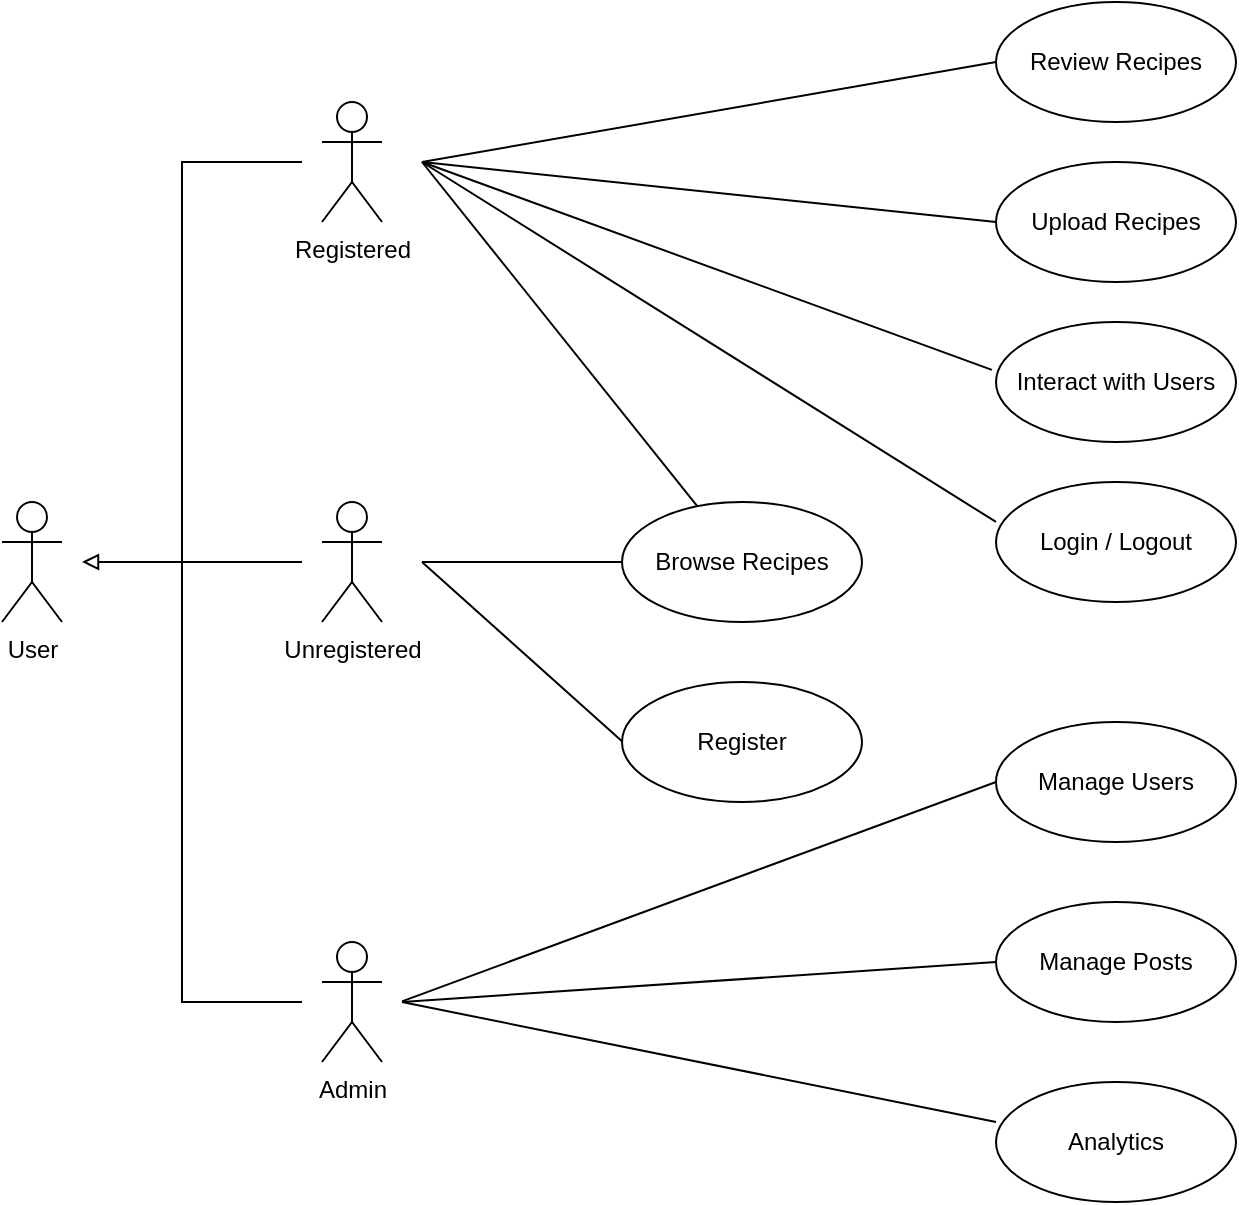<mxfile version="22.1.11" type="device" pages="3">
  <diagram name="Pagina-1" id="jLmDJz35Bshj8Vrs1n9p">
    <mxGraphModel dx="2350" dy="854" grid="1" gridSize="10" guides="1" tooltips="1" connect="1" arrows="1" fold="1" page="1" pageScale="1" pageWidth="1654" pageHeight="2336" math="0" shadow="0">
      <root>
        <mxCell id="0" />
        <mxCell id="1" parent="0" />
        <mxCell id="gfNZ_TgHmzu5daDNY5eq-1" value="User" style="shape=umlActor;verticalLabelPosition=bottom;verticalAlign=top;html=1;outlineConnect=0;" parent="1" vertex="1">
          <mxGeometry x="270" y="490" width="30" height="60" as="geometry" />
        </mxCell>
        <mxCell id="gfNZ_TgHmzu5daDNY5eq-5" value="Registered" style="shape=umlActor;verticalLabelPosition=bottom;verticalAlign=top;html=1;outlineConnect=0;" parent="1" vertex="1">
          <mxGeometry x="430" y="290" width="30" height="60" as="geometry" />
        </mxCell>
        <mxCell id="gfNZ_TgHmzu5daDNY5eq-9" value="Unregistered" style="shape=umlActor;verticalLabelPosition=bottom;verticalAlign=top;html=1;outlineConnect=0;" parent="1" vertex="1">
          <mxGeometry x="430" y="490" width="30" height="60" as="geometry" />
        </mxCell>
        <mxCell id="gfNZ_TgHmzu5daDNY5eq-10" value="Admin" style="shape=umlActor;verticalLabelPosition=bottom;verticalAlign=top;html=1;outlineConnect=0;" parent="1" vertex="1">
          <mxGeometry x="430" y="710" width="30" height="60" as="geometry" />
        </mxCell>
        <mxCell id="gfNZ_TgHmzu5daDNY5eq-12" value="" style="endArrow=block;html=1;rounded=0;endFill=0;" parent="1" edge="1">
          <mxGeometry width="50" height="50" relative="1" as="geometry">
            <mxPoint x="320" y="520" as="sourcePoint" />
            <mxPoint x="310" y="520" as="targetPoint" />
            <Array as="points">
              <mxPoint x="420" y="520" />
            </Array>
          </mxGeometry>
        </mxCell>
        <mxCell id="gfNZ_TgHmzu5daDNY5eq-13" value="" style="endArrow=none;html=1;rounded=0;endFill=0;" parent="1" edge="1">
          <mxGeometry width="50" height="50" relative="1" as="geometry">
            <mxPoint x="360" y="520" as="sourcePoint" />
            <mxPoint x="420" y="320" as="targetPoint" />
            <Array as="points">
              <mxPoint x="360" y="320" />
              <mxPoint x="380" y="320" />
            </Array>
          </mxGeometry>
        </mxCell>
        <mxCell id="gfNZ_TgHmzu5daDNY5eq-14" value="" style="endArrow=none;html=1;rounded=0;endFill=0;" parent="1" edge="1">
          <mxGeometry width="50" height="50" relative="1" as="geometry">
            <mxPoint x="360" y="520" as="sourcePoint" />
            <mxPoint x="420" y="740" as="targetPoint" />
            <Array as="points">
              <mxPoint x="360" y="540" />
              <mxPoint x="360" y="740" />
            </Array>
          </mxGeometry>
        </mxCell>
        <mxCell id="gfNZ_TgHmzu5daDNY5eq-17" value="" style="endArrow=none;html=1;rounded=0;entryX=0;entryY=0.5;entryDx=0;entryDy=0;" parent="1" target="gfNZ_TgHmzu5daDNY5eq-23" edge="1">
          <mxGeometry width="50" height="50" relative="1" as="geometry">
            <mxPoint x="480" y="320" as="sourcePoint" />
            <mxPoint x="570" y="180.0" as="targetPoint" />
          </mxGeometry>
        </mxCell>
        <mxCell id="gfNZ_TgHmzu5daDNY5eq-18" value="" style="endArrow=none;html=1;rounded=0;entryX=0;entryY=0.5;entryDx=0;entryDy=0;" parent="1" target="gfNZ_TgHmzu5daDNY5eq-19" edge="1">
          <mxGeometry width="50" height="50" relative="1" as="geometry">
            <mxPoint x="480" y="520" as="sourcePoint" />
            <mxPoint x="550" y="460" as="targetPoint" />
          </mxGeometry>
        </mxCell>
        <mxCell id="gfNZ_TgHmzu5daDNY5eq-19" value="Browse Recipes" style="ellipse;whiteSpace=wrap;html=1;" parent="1" vertex="1">
          <mxGeometry x="580" y="490" width="120" height="60" as="geometry" />
        </mxCell>
        <mxCell id="gfNZ_TgHmzu5daDNY5eq-20" value="" style="endArrow=none;html=1;rounded=0;" parent="1" target="gfNZ_TgHmzu5daDNY5eq-19" edge="1">
          <mxGeometry width="50" height="50" relative="1" as="geometry">
            <mxPoint x="480" y="320" as="sourcePoint" />
            <mxPoint x="590" y="370" as="targetPoint" />
          </mxGeometry>
        </mxCell>
        <mxCell id="gfNZ_TgHmzu5daDNY5eq-21" value="Upload Recipes" style="ellipse;whiteSpace=wrap;html=1;" parent="1" vertex="1">
          <mxGeometry x="767" y="320" width="120" height="60" as="geometry" />
        </mxCell>
        <mxCell id="gfNZ_TgHmzu5daDNY5eq-22" value="" style="endArrow=none;html=1;rounded=0;entryX=0;entryY=0.5;entryDx=0;entryDy=0;" parent="1" target="gfNZ_TgHmzu5daDNY5eq-21" edge="1">
          <mxGeometry width="50" height="50" relative="1" as="geometry">
            <mxPoint x="480" y="320" as="sourcePoint" />
            <mxPoint x="628" y="502" as="targetPoint" />
          </mxGeometry>
        </mxCell>
        <mxCell id="gfNZ_TgHmzu5daDNY5eq-23" value="Review Recipes" style="ellipse;whiteSpace=wrap;html=1;" parent="1" vertex="1">
          <mxGeometry x="767" y="240" width="120" height="60" as="geometry" />
        </mxCell>
        <mxCell id="gfNZ_TgHmzu5daDNY5eq-24" value="Interact with Users" style="ellipse;whiteSpace=wrap;html=1;" parent="1" vertex="1">
          <mxGeometry x="767" y="400" width="120" height="60" as="geometry" />
        </mxCell>
        <mxCell id="gfNZ_TgHmzu5daDNY5eq-25" value="" style="endArrow=none;html=1;rounded=0;entryX=-0.017;entryY=0.399;entryDx=0;entryDy=0;entryPerimeter=0;" parent="1" target="gfNZ_TgHmzu5daDNY5eq-24" edge="1">
          <mxGeometry width="50" height="50" relative="1" as="geometry">
            <mxPoint x="480" y="320" as="sourcePoint" />
            <mxPoint x="590" y="280" as="targetPoint" />
          </mxGeometry>
        </mxCell>
        <mxCell id="gfNZ_TgHmzu5daDNY5eq-26" value="Manage Users" style="ellipse;whiteSpace=wrap;html=1;" parent="1" vertex="1">
          <mxGeometry x="767" y="600" width="120" height="60" as="geometry" />
        </mxCell>
        <mxCell id="gfNZ_TgHmzu5daDNY5eq-27" value="Manage Posts" style="ellipse;whiteSpace=wrap;html=1;" parent="1" vertex="1">
          <mxGeometry x="767" y="690" width="120" height="60" as="geometry" />
        </mxCell>
        <mxCell id="gfNZ_TgHmzu5daDNY5eq-30" value="" style="endArrow=none;html=1;rounded=0;entryX=0;entryY=0.5;entryDx=0;entryDy=0;" parent="1" target="gfNZ_TgHmzu5daDNY5eq-26" edge="1">
          <mxGeometry width="50" height="50" relative="1" as="geometry">
            <mxPoint x="470" y="739.66" as="sourcePoint" />
            <mxPoint x="570" y="739.66" as="targetPoint" />
          </mxGeometry>
        </mxCell>
        <mxCell id="gfNZ_TgHmzu5daDNY5eq-31" value="" style="endArrow=none;html=1;rounded=0;entryX=0;entryY=0.5;entryDx=0;entryDy=0;" parent="1" target="gfNZ_TgHmzu5daDNY5eq-27" edge="1">
          <mxGeometry width="50" height="50" relative="1" as="geometry">
            <mxPoint x="470" y="740" as="sourcePoint" />
            <mxPoint x="590" y="690.34" as="targetPoint" />
          </mxGeometry>
        </mxCell>
        <mxCell id="gfNZ_TgHmzu5daDNY5eq-32" value="Register" style="ellipse;whiteSpace=wrap;html=1;" parent="1" vertex="1">
          <mxGeometry x="580" y="580" width="120" height="60" as="geometry" />
        </mxCell>
        <mxCell id="gfNZ_TgHmzu5daDNY5eq-33" value="" style="endArrow=none;html=1;rounded=0;entryX=0;entryY=0.5;entryDx=0;entryDy=0;" parent="1" edge="1">
          <mxGeometry width="50" height="50" relative="1" as="geometry">
            <mxPoint x="480" y="520" as="sourcePoint" />
            <mxPoint x="580" y="609.66" as="targetPoint" />
          </mxGeometry>
        </mxCell>
        <mxCell id="gfNZ_TgHmzu5daDNY5eq-34" value="Login / Logout" style="ellipse;whiteSpace=wrap;html=1;" parent="1" vertex="1">
          <mxGeometry x="767" y="480" width="120" height="60" as="geometry" />
        </mxCell>
        <mxCell id="gfNZ_TgHmzu5daDNY5eq-35" value="" style="endArrow=none;html=1;rounded=0;entryX=0;entryY=0.333;entryDx=0;entryDy=0;entryPerimeter=0;" parent="1" target="gfNZ_TgHmzu5daDNY5eq-34" edge="1">
          <mxGeometry width="50" height="50" relative="1" as="geometry">
            <mxPoint x="480" y="320" as="sourcePoint" />
            <mxPoint x="768" y="424" as="targetPoint" />
          </mxGeometry>
        </mxCell>
        <mxCell id="gfNZ_TgHmzu5daDNY5eq-36" value="Analytics" style="ellipse;whiteSpace=wrap;html=1;" parent="1" vertex="1">
          <mxGeometry x="767" y="780" width="120" height="60" as="geometry" />
        </mxCell>
        <mxCell id="gfNZ_TgHmzu5daDNY5eq-37" value="" style="endArrow=none;html=1;rounded=0;entryX=0;entryY=0.333;entryDx=0;entryDy=0;entryPerimeter=0;" parent="1" target="gfNZ_TgHmzu5daDNY5eq-36" edge="1">
          <mxGeometry width="50" height="50" relative="1" as="geometry">
            <mxPoint x="470" y="740" as="sourcePoint" />
            <mxPoint x="750" y="830" as="targetPoint" />
          </mxGeometry>
        </mxCell>
      </root>
    </mxGraphModel>
  </diagram>
  <diagram id="tFsdBM3WdbP1vcX_U3EG" name="Pagina-2">
    <mxGraphModel dx="2350" dy="3190" grid="1" gridSize="10" guides="1" tooltips="1" connect="1" arrows="1" fold="1" page="1" pageScale="1" pageWidth="1654" pageHeight="2336" math="0" shadow="0">
      <root>
        <mxCell id="0" />
        <mxCell id="1" parent="0" />
        <mxCell id="9e7bESCfl-a-a4ITXTLM-2" value="Registered&lt;br&gt;User" style="shape=umlActor;verticalLabelPosition=bottom;verticalAlign=top;html=1;outlineConnect=0;" parent="1" vertex="1">
          <mxGeometry x="410" y="443" width="30" height="60" as="geometry" />
        </mxCell>
        <mxCell id="9e7bESCfl-a-a4ITXTLM-14" value="Log In" style="ellipse;whiteSpace=wrap;html=1;" parent="1" vertex="1">
          <mxGeometry x="650" y="870" width="120" height="60" as="geometry" />
        </mxCell>
        <mxCell id="9e7bESCfl-a-a4ITXTLM-27" value="" style="endArrow=open;html=1;rounded=0;entryX=0;entryY=0.5;entryDx=0;entryDy=0;endFill=0;dashed=1;dashPattern=8 8;" parent="1" edge="1">
          <mxGeometry width="50" height="50" relative="1" as="geometry">
            <mxPoint x="496.5" y="-430" as="sourcePoint" />
            <mxPoint x="783.5" y="-480" as="targetPoint" />
          </mxGeometry>
        </mxCell>
        <mxCell id="9e7bESCfl-a-a4ITXTLM-28" value="&amp;lt;&amp;lt;Include&amp;gt;&amp;gt;" style="edgeLabel;html=1;align=center;verticalAlign=middle;resizable=0;points=[];fontSize=12;" parent="9e7bESCfl-a-a4ITXTLM-27" vertex="1" connectable="0">
          <mxGeometry x="0.148" y="1" relative="1" as="geometry">
            <mxPoint x="-24" y="6" as="offset" />
          </mxGeometry>
        </mxCell>
        <mxCell id="9e7bESCfl-a-a4ITXTLM-30" value="" style="endArrow=open;html=1;rounded=0;entryX=0;entryY=0.5;entryDx=0;entryDy=0;endFill=0;dashed=1;dashPattern=8 8;" parent="1" edge="1">
          <mxGeometry width="50" height="50" relative="1" as="geometry">
            <mxPoint x="516.5" y="-390" as="sourcePoint" />
            <mxPoint x="803.5" y="-440" as="targetPoint" />
          </mxGeometry>
        </mxCell>
        <mxCell id="9e7bESCfl-a-a4ITXTLM-31" value="&amp;lt;&amp;lt;Extend&amp;gt;&amp;gt;" style="edgeLabel;html=1;align=center;verticalAlign=middle;resizable=0;points=[];fontSize=12;" parent="9e7bESCfl-a-a4ITXTLM-30" vertex="1" connectable="0">
          <mxGeometry x="0.148" y="1" relative="1" as="geometry">
            <mxPoint x="-24" y="6" as="offset" />
          </mxGeometry>
        </mxCell>
        <mxCell id="9e7bESCfl-a-a4ITXTLM-32" value="Browse" style="ellipse;whiteSpace=wrap;html=1;" parent="1" vertex="1">
          <mxGeometry x="960" y="-500" width="120" height="60" as="geometry" />
        </mxCell>
        <mxCell id="9e7bESCfl-a-a4ITXTLM-33" value="Find" style="ellipse;whiteSpace=wrap;html=1;" parent="1" vertex="1">
          <mxGeometry x="1230" y="-500" width="120" height="60" as="geometry" />
        </mxCell>
        <mxCell id="9e7bESCfl-a-a4ITXTLM-34" value="View" style="ellipse;whiteSpace=wrap;html=1;" parent="1" vertex="1">
          <mxGeometry x="1500" y="-500" width="120" height="60" as="geometry" />
        </mxCell>
        <mxCell id="9e7bESCfl-a-a4ITXTLM-35" value="" style="endArrow=open;html=1;rounded=0;endFill=0;dashed=1;dashPattern=8 8;" parent="1" edge="1">
          <mxGeometry width="50" height="50" relative="1" as="geometry">
            <mxPoint x="1080" y="-470.42" as="sourcePoint" />
            <mxPoint x="1230" y="-470" as="targetPoint" />
          </mxGeometry>
        </mxCell>
        <mxCell id="9e7bESCfl-a-a4ITXTLM-36" value="&amp;lt;&amp;lt;Include&amp;gt;&amp;gt;" style="edgeLabel;html=1;align=center;verticalAlign=middle;resizable=0;points=[];fontSize=12;" parent="9e7bESCfl-a-a4ITXTLM-35" vertex="1" connectable="0">
          <mxGeometry x="0.148" y="1" relative="1" as="geometry">
            <mxPoint x="-24" y="2" as="offset" />
          </mxGeometry>
        </mxCell>
        <mxCell id="9e7bESCfl-a-a4ITXTLM-38" value="" style="endArrow=open;html=1;rounded=0;endFill=0;dashed=1;dashPattern=8 8;" parent="1" edge="1">
          <mxGeometry width="50" height="50" relative="1" as="geometry">
            <mxPoint x="1350" y="-470.42" as="sourcePoint" />
            <mxPoint x="1500" y="-470" as="targetPoint" />
          </mxGeometry>
        </mxCell>
        <mxCell id="9e7bESCfl-a-a4ITXTLM-39" value="&amp;lt;&amp;lt;Include&amp;gt;&amp;gt;" style="edgeLabel;html=1;align=center;verticalAlign=middle;resizable=0;points=[];fontSize=12;" parent="9e7bESCfl-a-a4ITXTLM-38" vertex="1" connectable="0">
          <mxGeometry x="0.148" y="1" relative="1" as="geometry">
            <mxPoint x="-24" y="2" as="offset" />
          </mxGeometry>
        </mxCell>
        <mxCell id="9e7bESCfl-a-a4ITXTLM-40" value="" style="endArrow=block;html=1;rounded=0;endFill=0;" parent="1" edge="1">
          <mxGeometry width="50" height="50" relative="1" as="geometry">
            <mxPoint x="300" y="479" as="sourcePoint" />
            <mxPoint x="290" y="479" as="targetPoint" />
            <Array as="points">
              <mxPoint x="400" y="479" />
            </Array>
          </mxGeometry>
        </mxCell>
        <mxCell id="9e7bESCfl-a-a4ITXTLM-41" value="" style="endArrow=none;html=1;rounded=0;endFill=0;" parent="1" edge="1">
          <mxGeometry width="50" height="50" relative="1" as="geometry">
            <mxPoint x="340" y="479" as="sourcePoint" />
            <mxPoint x="400" y="40" as="targetPoint" />
            <Array as="points">
              <mxPoint x="340" y="40" />
              <mxPoint x="370" y="40" />
            </Array>
          </mxGeometry>
        </mxCell>
        <mxCell id="9e7bESCfl-a-a4ITXTLM-42" value="" style="endArrow=none;html=1;rounded=0;endFill=0;" parent="1" edge="1">
          <mxGeometry width="50" height="50" relative="1" as="geometry">
            <mxPoint x="340" y="479" as="sourcePoint" />
            <mxPoint x="400" y="1160" as="targetPoint" />
            <Array as="points">
              <mxPoint x="340" y="499" />
              <mxPoint x="340" y="1160" />
            </Array>
          </mxGeometry>
        </mxCell>
        <mxCell id="9e7bESCfl-a-a4ITXTLM-43" value="User" style="shape=umlActor;verticalLabelPosition=bottom;verticalAlign=top;html=1;outlineConnect=0;" parent="1" vertex="1">
          <mxGeometry x="254" y="443" width="30" height="60" as="geometry" />
        </mxCell>
        <mxCell id="9e7bESCfl-a-a4ITXTLM-44" value="Unregistered&lt;br&gt;User" style="shape=umlActor;verticalLabelPosition=bottom;verticalAlign=top;html=1;outlineConnect=0;" parent="1" vertex="1">
          <mxGeometry x="410" y="10" width="30" height="60" as="geometry" />
        </mxCell>
        <mxCell id="9e7bESCfl-a-a4ITXTLM-45" value="Browse&lt;br&gt;Posts" style="ellipse;whiteSpace=wrap;html=1;" parent="1" vertex="1">
          <mxGeometry x="850" y="340" width="120" height="60" as="geometry" />
        </mxCell>
        <mxCell id="9e7bESCfl-a-a4ITXTLM-46" value="Find&lt;br&gt;Post" style="ellipse;whiteSpace=wrap;html=1;" parent="1" vertex="1">
          <mxGeometry x="1120" y="340" width="120" height="60" as="geometry" />
        </mxCell>
        <mxCell id="9e7bESCfl-a-a4ITXTLM-47" value="View&lt;br&gt;Post" style="ellipse;whiteSpace=wrap;html=1;" parent="1" vertex="1">
          <mxGeometry x="1390" y="340" width="120" height="60" as="geometry" />
        </mxCell>
        <mxCell id="9e7bESCfl-a-a4ITXTLM-48" value="" style="endArrow=open;html=1;rounded=0;endFill=0;dashed=1;dashPattern=8 8;" parent="1" edge="1">
          <mxGeometry width="50" height="50" relative="1" as="geometry">
            <mxPoint x="970" y="369.58" as="sourcePoint" />
            <mxPoint x="1120" y="370" as="targetPoint" />
          </mxGeometry>
        </mxCell>
        <mxCell id="9e7bESCfl-a-a4ITXTLM-49" value="&amp;lt;&amp;lt;Include&amp;gt;&amp;gt;" style="edgeLabel;html=1;align=center;verticalAlign=middle;resizable=0;points=[];fontSize=12;" parent="9e7bESCfl-a-a4ITXTLM-48" vertex="1" connectable="0">
          <mxGeometry x="0.148" y="1" relative="1" as="geometry">
            <mxPoint x="-24" y="2" as="offset" />
          </mxGeometry>
        </mxCell>
        <mxCell id="9e7bESCfl-a-a4ITXTLM-50" value="" style="endArrow=open;html=1;rounded=0;endFill=0;dashed=1;dashPattern=8 8;" parent="1" edge="1">
          <mxGeometry width="50" height="50" relative="1" as="geometry">
            <mxPoint x="1240" y="369.58" as="sourcePoint" />
            <mxPoint x="1390" y="370" as="targetPoint" />
          </mxGeometry>
        </mxCell>
        <mxCell id="9e7bESCfl-a-a4ITXTLM-51" value="&amp;lt;&amp;lt;Include&amp;gt;&amp;gt;" style="edgeLabel;html=1;align=center;verticalAlign=middle;resizable=0;points=[];fontSize=12;" parent="9e7bESCfl-a-a4ITXTLM-50" vertex="1" connectable="0">
          <mxGeometry x="0.148" y="1" relative="1" as="geometry">
            <mxPoint x="-24" y="2" as="offset" />
          </mxGeometry>
        </mxCell>
        <mxCell id="9e7bESCfl-a-a4ITXTLM-53" value="Admin" style="shape=umlActor;verticalLabelPosition=bottom;verticalAlign=top;html=1;outlineConnect=0;" parent="1" vertex="1">
          <mxGeometry x="410" y="1130" width="30" height="60" as="geometry" />
        </mxCell>
        <mxCell id="9e7bESCfl-a-a4ITXTLM-54" value="Sign Up" style="ellipse;whiteSpace=wrap;html=1;" parent="1" vertex="1">
          <mxGeometry x="590" y="10" width="120" height="60" as="geometry" />
        </mxCell>
        <mxCell id="9e7bESCfl-a-a4ITXTLM-55" value="" style="endArrow=none;html=1;rounded=0;entryX=0;entryY=0.5;entryDx=0;entryDy=0;" parent="1" target="9e7bESCfl-a-a4ITXTLM-54" edge="1">
          <mxGeometry width="50" height="50" relative="1" as="geometry">
            <mxPoint x="450" y="40" as="sourcePoint" />
            <mxPoint x="550" y="129.66" as="targetPoint" />
          </mxGeometry>
        </mxCell>
        <mxCell id="9e7bESCfl-a-a4ITXTLM-57" value="Log Out" style="ellipse;whiteSpace=wrap;html=1;" parent="1" vertex="1">
          <mxGeometry x="520" y="870" width="120" height="60" as="geometry" />
        </mxCell>
        <mxCell id="9e7bESCfl-a-a4ITXTLM-58" value="Follow a User" style="ellipse;whiteSpace=wrap;html=1;fillColor=#dae8fc;strokeColor=#6c8ebf;" parent="1" vertex="1">
          <mxGeometry x="1150" y="610" width="120" height="60" as="geometry" />
        </mxCell>
        <mxCell id="9e7bESCfl-a-a4ITXTLM-59" value="Unfollow a User" style="ellipse;whiteSpace=wrap;html=1;fillColor=#dae8fc;strokeColor=#6c8ebf;" parent="1" vertex="1">
          <mxGeometry x="1420" y="560" width="120" height="60" as="geometry" />
        </mxCell>
        <mxCell id="9e7bESCfl-a-a4ITXTLM-60" value="Browse&lt;br&gt;Users" style="ellipse;whiteSpace=wrap;html=1;" parent="1" vertex="1">
          <mxGeometry x="850" y="450" width="120" height="60" as="geometry" />
        </mxCell>
        <mxCell id="9e7bESCfl-a-a4ITXTLM-61" value="Find&lt;br&gt;User" style="ellipse;whiteSpace=wrap;html=1;" parent="1" vertex="1">
          <mxGeometry x="1030" y="560" width="120" height="60" as="geometry" />
        </mxCell>
        <mxCell id="9e7bESCfl-a-a4ITXTLM-62" value="View&lt;br&gt;User" style="ellipse;whiteSpace=wrap;html=1;fillColor=#d5e8d4;strokeColor=#82b366;" parent="1" vertex="1">
          <mxGeometry x="1220" y="450" width="120" height="60" as="geometry" />
        </mxCell>
        <mxCell id="9e7bESCfl-a-a4ITXTLM-63" value="" style="endArrow=open;html=1;rounded=0;endFill=0;dashed=1;dashPattern=8 8;" parent="1" edge="1">
          <mxGeometry width="50" height="50" relative="1" as="geometry">
            <mxPoint x="960" y="500.0" as="sourcePoint" />
            <mxPoint x="1040" y="570" as="targetPoint" />
          </mxGeometry>
        </mxCell>
        <mxCell id="9e7bESCfl-a-a4ITXTLM-64" value="&amp;lt;&amp;lt;Include&amp;gt;&amp;gt;" style="edgeLabel;html=1;align=center;verticalAlign=middle;resizable=0;points=[];fontSize=12;" parent="9e7bESCfl-a-a4ITXTLM-63" vertex="1" connectable="0">
          <mxGeometry x="0.148" y="1" relative="1" as="geometry">
            <mxPoint x="-7" y="-4" as="offset" />
          </mxGeometry>
        </mxCell>
        <mxCell id="9e7bESCfl-a-a4ITXTLM-65" value="" style="endArrow=open;html=1;rounded=0;endFill=0;dashed=1;dashPattern=8 8;entryX=0.082;entryY=0.79;entryDx=0;entryDy=0;entryPerimeter=0;exitX=0.917;exitY=0.167;exitDx=0;exitDy=0;exitPerimeter=0;" parent="1" source="9e7bESCfl-a-a4ITXTLM-61" target="9e7bESCfl-a-a4ITXTLM-62" edge="1">
          <mxGeometry width="50" height="50" relative="1" as="geometry">
            <mxPoint x="1160" y="530" as="sourcePoint" />
            <mxPoint x="1230" y="500" as="targetPoint" />
          </mxGeometry>
        </mxCell>
        <mxCell id="9e7bESCfl-a-a4ITXTLM-66" value="&amp;lt;&amp;lt;Include&amp;gt;&amp;gt;" style="edgeLabel;html=1;align=center;verticalAlign=middle;resizable=0;points=[];fontSize=12;" parent="9e7bESCfl-a-a4ITXTLM-65" vertex="1" connectable="0">
          <mxGeometry x="0.148" y="1" relative="1" as="geometry">
            <mxPoint x="-8" y="6" as="offset" />
          </mxGeometry>
        </mxCell>
        <mxCell id="9e7bESCfl-a-a4ITXTLM-67" value="Upload a Post" style="ellipse;whiteSpace=wrap;html=1;" parent="1" vertex="1">
          <mxGeometry x="850" y="250" width="120" height="60" as="geometry" />
        </mxCell>
        <mxCell id="9e7bESCfl-a-a4ITXTLM-68" value="Modify a Post [3]" style="ellipse;whiteSpace=wrap;html=1;fillColor=#dae8fc;strokeColor=#6c8ebf;" parent="1" vertex="1">
          <mxGeometry x="1840" y="360" width="120" height="60" as="geometry" />
        </mxCell>
        <mxCell id="9e7bESCfl-a-a4ITXTLM-69" value="Find Personal&lt;br&gt;Profile" style="ellipse;whiteSpace=wrap;html=1;" parent="1" vertex="1">
          <mxGeometry x="430" y="260" width="120" height="60" as="geometry" />
        </mxCell>
        <mxCell id="9e7bESCfl-a-a4ITXTLM-70" value="View Personal&lt;br&gt;Profile" style="ellipse;whiteSpace=wrap;html=1;" parent="1" vertex="1">
          <mxGeometry x="640" y="150" width="120" height="60" as="geometry" />
        </mxCell>
        <mxCell id="9e7bESCfl-a-a4ITXTLM-71" value="" style="endArrow=open;html=1;rounded=0;endFill=0;dashed=1;dashPattern=8 8;" parent="1" source="9e7bESCfl-a-a4ITXTLM-69" target="9e7bESCfl-a-a4ITXTLM-70" edge="1">
          <mxGeometry width="50" height="50" relative="1" as="geometry">
            <mxPoint x="575" y="239.17" as="sourcePoint" />
            <mxPoint x="725" y="239.59" as="targetPoint" />
          </mxGeometry>
        </mxCell>
        <mxCell id="9e7bESCfl-a-a4ITXTLM-72" value="&amp;lt;&amp;lt;Include&amp;gt;&amp;gt;" style="edgeLabel;html=1;align=center;verticalAlign=middle;resizable=0;points=[];fontSize=12;" parent="9e7bESCfl-a-a4ITXTLM-71" vertex="1" connectable="0">
          <mxGeometry x="0.148" y="1" relative="1" as="geometry">
            <mxPoint x="-11" y="6" as="offset" />
          </mxGeometry>
        </mxCell>
        <mxCell id="9e7bESCfl-a-a4ITXTLM-73" value="" style="endArrow=open;html=1;rounded=0;endFill=0;dashed=1;dashPattern=8 8;" parent="1" edge="1">
          <mxGeometry width="50" height="50" relative="1" as="geometry">
            <mxPoint x="917.27" y="178" as="sourcePoint" />
            <mxPoint x="757.27" y="180" as="targetPoint" />
          </mxGeometry>
        </mxCell>
        <mxCell id="9e7bESCfl-a-a4ITXTLM-74" value="&amp;lt;&amp;lt;Extend&amp;gt;&amp;gt;" style="edgeLabel;html=1;align=center;verticalAlign=middle;resizable=0;points=[];fontSize=12;" parent="9e7bESCfl-a-a4ITXTLM-73" vertex="1" connectable="0">
          <mxGeometry x="0.148" y="1" relative="1" as="geometry">
            <mxPoint x="22" y="-2" as="offset" />
          </mxGeometry>
        </mxCell>
        <mxCell id="9e7bESCfl-a-a4ITXTLM-75" value="Comment" style="ellipse;whiteSpace=wrap;html=1;fillColor=#dae8fc;strokeColor=#6c8ebf;" parent="1" vertex="1">
          <mxGeometry x="1689" y="179" width="120" height="60" as="geometry" />
        </mxCell>
        <mxCell id="9e7bESCfl-a-a4ITXTLM-76" value="Rank" style="ellipse;whiteSpace=wrap;html=1;fillColor=#dae8fc;strokeColor=#6c8ebf;" parent="1" vertex="1">
          <mxGeometry x="1470" y="140" width="120" height="60" as="geometry" />
        </mxCell>
        <mxCell id="9e7bESCfl-a-a4ITXTLM-77" value="View Followers" style="ellipse;whiteSpace=wrap;html=1;" parent="1" vertex="1">
          <mxGeometry x="910" y="-220" width="120" height="60" as="geometry" />
        </mxCell>
        <mxCell id="9e7bESCfl-a-a4ITXTLM-78" value="View Followed" style="ellipse;whiteSpace=wrap;html=1;" parent="1" vertex="1">
          <mxGeometry x="1050" y="-240" width="120" height="60" as="geometry" />
        </mxCell>
        <mxCell id="9e7bESCfl-a-a4ITXTLM-79" value="View Friends" style="ellipse;whiteSpace=wrap;html=1;" parent="1" vertex="1">
          <mxGeometry x="1140" y="-170" width="120" height="60" as="geometry" />
        </mxCell>
        <mxCell id="9e7bESCfl-a-a4ITXTLM-80" value="Modify Personal&lt;br&gt;Profile" style="ellipse;whiteSpace=wrap;html=1;" parent="1" vertex="1">
          <mxGeometry x="930" y="60" width="120" height="60" as="geometry" />
        </mxCell>
        <mxCell id="9e7bESCfl-a-a4ITXTLM-81" value="Ban User" style="ellipse;whiteSpace=wrap;html=1;fillColor=#f8cecc;strokeColor=#b85450;" parent="1" vertex="1">
          <mxGeometry x="1360" y="650" width="120" height="60" as="geometry" />
        </mxCell>
        <mxCell id="9e7bESCfl-a-a4ITXTLM-82" value="Delete Personal&lt;br&gt;Profile" style="ellipse;whiteSpace=wrap;html=1;" parent="1" vertex="1">
          <mxGeometry x="920" y="150" width="120" height="60" as="geometry" />
        </mxCell>
        <mxCell id="9e7bESCfl-a-a4ITXTLM-83" value="Delete Post [1]" style="ellipse;whiteSpace=wrap;html=1;fillColor=#d5e8d4;strokeColor=#82b366;" parent="1" vertex="1">
          <mxGeometry x="1809" y="430" width="120" height="60" as="geometry" />
        </mxCell>
        <mxCell id="9e7bESCfl-a-a4ITXTLM-84" value="Delete Comment [2]" style="ellipse;whiteSpace=wrap;html=1;fillColor=#d5e8d4;strokeColor=#82b366;" parent="1" vertex="1">
          <mxGeometry x="2034" y="280" width="120" height="60" as="geometry" />
        </mxCell>
        <mxCell id="9e7bESCfl-a-a4ITXTLM-87" value="" style="endArrow=none;html=1;rounded=0;entryX=0.452;entryY=-0.035;entryDx=0;entryDy=0;entryPerimeter=0;" parent="1" target="9e7bESCfl-a-a4ITXTLM-14" edge="1">
          <mxGeometry width="50" height="50" relative="1" as="geometry">
            <mxPoint x="460" y="540" as="sourcePoint" />
            <mxPoint x="570" y="600" as="targetPoint" />
          </mxGeometry>
        </mxCell>
        <mxCell id="9e7bESCfl-a-a4ITXTLM-88" value="" style="endArrow=none;html=1;rounded=0;entryX=0.402;entryY=-0.072;entryDx=0;entryDy=0;entryPerimeter=0;" parent="1" edge="1">
          <mxGeometry width="50" height="50" relative="1" as="geometry">
            <mxPoint x="430" y="550" as="sourcePoint" />
            <mxPoint x="578" y="870" as="targetPoint" />
          </mxGeometry>
        </mxCell>
        <mxCell id="9e7bESCfl-a-a4ITXTLM-89" value="" style="endArrow=none;html=1;rounded=0;exitX=0.5;exitY=1;exitDx=0;exitDy=0;" parent="1" source="9e7bESCfl-a-a4ITXTLM-57" edge="1">
          <mxGeometry width="50" height="50" relative="1" as="geometry">
            <mxPoint x="506" y="960" as="sourcePoint" />
            <mxPoint x="440" y="1120" as="targetPoint" />
          </mxGeometry>
        </mxCell>
        <mxCell id="9e7bESCfl-a-a4ITXTLM-90" value="" style="endArrow=none;html=1;rounded=0;exitX=0.5;exitY=1;exitDx=0;exitDy=0;" parent="1" edge="1">
          <mxGeometry width="50" height="50" relative="1" as="geometry">
            <mxPoint x="710" y="930" as="sourcePoint" />
            <mxPoint x="450" y="1130" as="targetPoint" />
          </mxGeometry>
        </mxCell>
        <mxCell id="9e7bESCfl-a-a4ITXTLM-91" value="View Dashboard" style="ellipse;whiteSpace=wrap;html=1;" parent="1" vertex="1">
          <mxGeometry x="650" y="1130" width="120" height="60" as="geometry" />
        </mxCell>
        <mxCell id="9e7bESCfl-a-a4ITXTLM-92" value="Show Analytics" style="ellipse;whiteSpace=wrap;html=1;" parent="1" vertex="1">
          <mxGeometry x="1000" y="1130" width="120" height="60" as="geometry" />
        </mxCell>
        <mxCell id="9e7bESCfl-a-a4ITXTLM-93" value="" style="endArrow=none;html=1;rounded=0;exitX=0;exitY=0.5;exitDx=0;exitDy=0;" parent="1" source="9e7bESCfl-a-a4ITXTLM-91" edge="1">
          <mxGeometry width="50" height="50" relative="1" as="geometry">
            <mxPoint x="710" y="969" as="sourcePoint" />
            <mxPoint x="450" y="1159" as="targetPoint" />
          </mxGeometry>
        </mxCell>
        <mxCell id="9e7bESCfl-a-a4ITXTLM-97" value="" style="endArrow=open;html=1;rounded=0;endFill=0;dashed=1;dashPattern=8 8;exitX=0.5;exitY=1;exitDx=0;exitDy=0;" parent="1" source="9e7bESCfl-a-a4ITXTLM-60" target="9e7bESCfl-a-a4ITXTLM-91" edge="1">
          <mxGeometry width="50" height="50" relative="1" as="geometry">
            <mxPoint x="880" y="860" as="sourcePoint" />
            <mxPoint x="1167" y="810" as="targetPoint" />
          </mxGeometry>
        </mxCell>
        <mxCell id="9e7bESCfl-a-a4ITXTLM-98" value="&amp;lt;&amp;lt;Extend&amp;gt;&amp;gt;" style="edgeLabel;html=1;align=center;verticalAlign=middle;resizable=0;points=[];fontSize=12;" parent="9e7bESCfl-a-a4ITXTLM-97" vertex="1" connectable="0">
          <mxGeometry x="0.148" y="1" relative="1" as="geometry">
            <mxPoint x="19" y="-66" as="offset" />
          </mxGeometry>
        </mxCell>
        <mxCell id="9e7bESCfl-a-a4ITXTLM-99" value="" style="endArrow=open;html=1;rounded=0;endFill=0;dashed=1;dashPattern=8 8;entryX=1;entryY=0.5;entryDx=0;entryDy=0;" parent="1" target="9e7bESCfl-a-a4ITXTLM-91" edge="1">
          <mxGeometry width="50" height="50" relative="1" as="geometry">
            <mxPoint x="1000" y="1160" as="sourcePoint" />
            <mxPoint x="844.5" y="1250" as="targetPoint" />
          </mxGeometry>
        </mxCell>
        <mxCell id="9e7bESCfl-a-a4ITXTLM-100" value="&amp;lt;&amp;lt;Extend&amp;gt;&amp;gt;" style="edgeLabel;html=1;align=center;verticalAlign=middle;resizable=0;points=[];fontSize=12;" parent="9e7bESCfl-a-a4ITXTLM-99" vertex="1" connectable="0">
          <mxGeometry x="0.148" y="1" relative="1" as="geometry">
            <mxPoint x="19" y="-1" as="offset" />
          </mxGeometry>
        </mxCell>
        <mxCell id="9e7bESCfl-a-a4ITXTLM-103" value="" style="endArrow=open;html=1;rounded=0;endFill=0;dashed=1;dashPattern=8 8;entryX=0.5;entryY=1;entryDx=0;entryDy=0;" parent="1" target="9e7bESCfl-a-a4ITXTLM-62" edge="1">
          <mxGeometry width="50" height="50" relative="1" as="geometry">
            <mxPoint x="1220" y="610" as="sourcePoint" />
            <mxPoint x="1310" y="540" as="targetPoint" />
          </mxGeometry>
        </mxCell>
        <mxCell id="9e7bESCfl-a-a4ITXTLM-105" value="" style="endArrow=open;html=1;rounded=0;entryX=0.957;entryY=0.804;entryDx=0;entryDy=0;endFill=0;dashed=1;dashPattern=8 8;entryPerimeter=0;exitX=0.097;exitY=0.194;exitDx=0;exitDy=0;exitPerimeter=0;" parent="1" source="9e7bESCfl-a-a4ITXTLM-59" target="9e7bESCfl-a-a4ITXTLM-62" edge="1">
          <mxGeometry width="50" height="50" relative="1" as="geometry">
            <mxPoint x="1580" y="620" as="sourcePoint" />
            <mxPoint x="1580" y="542" as="targetPoint" />
          </mxGeometry>
        </mxCell>
        <mxCell id="9e7bESCfl-a-a4ITXTLM-106" value="&amp;lt;&amp;lt;Extend&amp;gt;&amp;gt;" style="edgeLabel;html=1;align=center;verticalAlign=middle;resizable=0;points=[];fontSize=12;" parent="9e7bESCfl-a-a4ITXTLM-105" vertex="1" connectable="0">
          <mxGeometry x="0.148" y="1" relative="1" as="geometry">
            <mxPoint x="15" y="9" as="offset" />
          </mxGeometry>
        </mxCell>
        <mxCell id="9e7bESCfl-a-a4ITXTLM-107" value="" style="endArrow=none;html=1;rounded=0;entryX=0;entryY=0.5;entryDx=0;entryDy=0;" parent="1" target="9e7bESCfl-a-a4ITXTLM-60" edge="1">
          <mxGeometry width="50" height="50" relative="1" as="geometry">
            <mxPoint x="460" y="480" as="sourcePoint" />
            <mxPoint x="590" y="479.58" as="targetPoint" />
          </mxGeometry>
        </mxCell>
        <mxCell id="9e7bESCfl-a-a4ITXTLM-108" value="" style="endArrow=none;html=1;rounded=0;" parent="1" target="9e7bESCfl-a-a4ITXTLM-67" edge="1">
          <mxGeometry width="50" height="50" relative="1" as="geometry">
            <mxPoint x="450" y="430" as="sourcePoint" />
            <mxPoint x="590" y="460" as="targetPoint" />
          </mxGeometry>
        </mxCell>
        <mxCell id="9e7bESCfl-a-a4ITXTLM-109" value="" style="endArrow=none;html=1;rounded=0;entryX=0.016;entryY=0.727;entryDx=0;entryDy=0;entryPerimeter=0;" parent="1" target="9e7bESCfl-a-a4ITXTLM-45" edge="1">
          <mxGeometry width="50" height="50" relative="1" as="geometry">
            <mxPoint x="460" y="450" as="sourcePoint" />
            <mxPoint x="600" y="460" as="targetPoint" />
          </mxGeometry>
        </mxCell>
        <mxCell id="9e7bESCfl-a-a4ITXTLM-112" value="" style="endArrow=open;html=1;rounded=0;endFill=0;dashed=1;dashPattern=8 8;exitX=-0.027;exitY=0.35;exitDx=0;exitDy=0;exitPerimeter=0;" parent="1" source="9e7bESCfl-a-a4ITXTLM-68" edge="1">
          <mxGeometry width="50" height="50" relative="1" as="geometry">
            <mxPoint x="1730" y="410" as="sourcePoint" />
            <mxPoint x="1510" y="370" as="targetPoint" />
          </mxGeometry>
        </mxCell>
        <mxCell id="9e7bESCfl-a-a4ITXTLM-113" value="&amp;lt;&amp;lt;Extend&amp;gt;&amp;gt;" style="edgeLabel;html=1;align=center;verticalAlign=middle;resizable=0;points=[];fontSize=12;" parent="9e7bESCfl-a-a4ITXTLM-112" vertex="1" connectable="0">
          <mxGeometry x="0.148" y="1" relative="1" as="geometry">
            <mxPoint x="44" y="2" as="offset" />
          </mxGeometry>
        </mxCell>
        <mxCell id="9e7bESCfl-a-a4ITXTLM-114" value="" style="endArrow=open;html=1;rounded=0;entryX=0.96;entryY=0.727;entryDx=0;entryDy=0;endFill=0;dashed=1;dashPattern=8 8;exitX=0.083;exitY=0.167;exitDx=0;exitDy=0;entryPerimeter=0;exitPerimeter=0;" parent="1" source="9e7bESCfl-a-a4ITXTLM-83" target="9e7bESCfl-a-a4ITXTLM-47" edge="1">
          <mxGeometry width="50" height="50" relative="1" as="geometry">
            <mxPoint x="1596" y="320" as="sourcePoint" />
            <mxPoint x="1520" y="398" as="targetPoint" />
          </mxGeometry>
        </mxCell>
        <mxCell id="9e7bESCfl-a-a4ITXTLM-115" value="&amp;lt;&amp;lt;Extend&amp;gt;&amp;gt;" style="edgeLabel;html=1;align=center;verticalAlign=middle;resizable=0;points=[];fontSize=12;" parent="9e7bESCfl-a-a4ITXTLM-114" vertex="1" connectable="0">
          <mxGeometry x="0.148" y="1" relative="1" as="geometry">
            <mxPoint x="12" y="6" as="offset" />
          </mxGeometry>
        </mxCell>
        <mxCell id="9e7bESCfl-a-a4ITXTLM-116" value="View&lt;br&gt;Comment" style="ellipse;whiteSpace=wrap;html=1;fillColor=#d5e8d4;strokeColor=#82b366;" parent="1" vertex="1">
          <mxGeometry x="1740" y="280" width="120" height="60" as="geometry" />
        </mxCell>
        <mxCell id="9e7bESCfl-a-a4ITXTLM-117" value="" style="endArrow=open;html=1;rounded=0;endFill=0;dashed=1;dashPattern=8 8;exitX=-0.015;exitY=0.604;exitDx=0;exitDy=0;exitPerimeter=0;entryX=0.943;entryY=0.286;entryDx=0;entryDy=0;entryPerimeter=0;" parent="1" source="9e7bESCfl-a-a4ITXTLM-116" target="9e7bESCfl-a-a4ITXTLM-47" edge="1">
          <mxGeometry width="50" height="50" relative="1" as="geometry">
            <mxPoint x="1506" y="251" as="sourcePoint" />
            <mxPoint x="1508" y="354" as="targetPoint" />
          </mxGeometry>
        </mxCell>
        <mxCell id="9e7bESCfl-a-a4ITXTLM-118" value="&amp;lt;&amp;lt;Extend&amp;gt;&amp;gt;" style="edgeLabel;html=1;align=center;verticalAlign=middle;resizable=0;points=[];fontSize=12;" parent="9e7bESCfl-a-a4ITXTLM-117" vertex="1" connectable="0">
          <mxGeometry x="0.148" y="1" relative="1" as="geometry">
            <mxPoint x="27" y="-6" as="offset" />
          </mxGeometry>
        </mxCell>
        <mxCell id="9e7bESCfl-a-a4ITXTLM-119" value="" style="endArrow=open;html=1;rounded=0;entryX=1;entryY=0.5;entryDx=0;entryDy=0;endFill=0;dashed=1;dashPattern=8 8;exitX=0;exitY=0.5;exitDx=0;exitDy=0;" parent="1" source="9e7bESCfl-a-a4ITXTLM-84" target="9e7bESCfl-a-a4ITXTLM-116" edge="1">
          <mxGeometry width="50" height="50" relative="1" as="geometry">
            <mxPoint x="1570" y="130" as="sourcePoint" />
            <mxPoint x="1570" y="280" as="targetPoint" />
          </mxGeometry>
        </mxCell>
        <mxCell id="9e7bESCfl-a-a4ITXTLM-120" value="&amp;lt;&amp;lt;Extend&amp;gt;&amp;gt;" style="edgeLabel;html=1;align=center;verticalAlign=middle;resizable=0;points=[];fontSize=12;" parent="9e7bESCfl-a-a4ITXTLM-119" vertex="1" connectable="0">
          <mxGeometry x="0.148" y="1" relative="1" as="geometry">
            <mxPoint x="14" y="-2" as="offset" />
          </mxGeometry>
        </mxCell>
        <mxCell id="9e7bESCfl-a-a4ITXTLM-121" value="" style="endArrow=none;html=1;rounded=0;entryX=0.419;entryY=1.026;entryDx=0;entryDy=0;entryPerimeter=0;" parent="1" target="9e7bESCfl-a-a4ITXTLM-69" edge="1">
          <mxGeometry width="50" height="50" relative="1" as="geometry">
            <mxPoint x="430" y="420" as="sourcePoint" />
            <mxPoint x="871" y="288" as="targetPoint" />
          </mxGeometry>
        </mxCell>
        <mxCell id="9e7bESCfl-a-a4ITXTLM-124" value="" style="endArrow=open;html=1;rounded=0;endFill=0;dashed=1;dashPattern=8 8;entryX=1;entryY=0;entryDx=0;entryDy=0;" parent="1" source="9e7bESCfl-a-a4ITXTLM-80" edge="1">
          <mxGeometry width="50" height="50" relative="1" as="geometry">
            <mxPoint x="887.27" y="70" as="sourcePoint" />
            <mxPoint x="740.005" y="158.942" as="targetPoint" />
          </mxGeometry>
        </mxCell>
        <mxCell id="9e7bESCfl-a-a4ITXTLM-125" value="&amp;lt;&amp;lt;Extend&amp;gt;&amp;gt;" style="edgeLabel;html=1;align=center;verticalAlign=middle;resizable=0;points=[];fontSize=12;" parent="9e7bESCfl-a-a4ITXTLM-124" vertex="1" connectable="0">
          <mxGeometry x="0.148" y="1" relative="1" as="geometry">
            <mxPoint x="12" y="-8" as="offset" />
          </mxGeometry>
        </mxCell>
        <mxCell id="9e7bESCfl-a-a4ITXTLM-126" value="" style="endArrow=open;html=1;rounded=0;endFill=0;dashed=1;dashPattern=8 8;exitX=0.011;exitY=0.771;exitDx=0;exitDy=0;exitPerimeter=0;" parent="1" source="9e7bESCfl-a-a4ITXTLM-75" target="9e7bESCfl-a-a4ITXTLM-47" edge="1">
          <mxGeometry width="50" height="50" relative="1" as="geometry">
            <mxPoint x="1460" y="200" as="sourcePoint" />
            <mxPoint x="1460" y="350" as="targetPoint" />
          </mxGeometry>
        </mxCell>
        <mxCell id="9e7bESCfl-a-a4ITXTLM-127" value="&amp;lt;&amp;lt;Extend&amp;gt;&amp;gt;" style="edgeLabel;html=1;align=center;verticalAlign=middle;resizable=0;points=[];fontSize=12;" parent="9e7bESCfl-a-a4ITXTLM-126" vertex="1" connectable="0">
          <mxGeometry x="0.148" y="1" relative="1" as="geometry">
            <mxPoint x="27" y="-18" as="offset" />
          </mxGeometry>
        </mxCell>
        <mxCell id="9e7bESCfl-a-a4ITXTLM-128" value="View Star&lt;br style=&quot;border-color: var(--border-color);&quot;&gt;Ranking" style="ellipse;whiteSpace=wrap;html=1;fillColor=#d5e8d4;strokeColor=#82b366;" parent="1" vertex="1">
          <mxGeometry x="1271" y="10" width="120" height="60" as="geometry" />
        </mxCell>
        <mxCell id="9e7bESCfl-a-a4ITXTLM-129" value="" style="endArrow=open;html=1;rounded=0;endFill=0;dashed=1;dashPattern=8 8;exitX=0.431;exitY=1.006;exitDx=0;exitDy=0;exitPerimeter=0;entryX=0.565;entryY=-0.011;entryDx=0;entryDy=0;entryPerimeter=0;" parent="1" source="9e7bESCfl-a-a4ITXTLM-76" target="9e7bESCfl-a-a4ITXTLM-47" edge="1">
          <mxGeometry width="50" height="50" relative="1" as="geometry">
            <mxPoint x="1572" y="178" as="sourcePoint" />
            <mxPoint x="1470" y="330" as="targetPoint" />
          </mxGeometry>
        </mxCell>
        <mxCell id="9e7bESCfl-a-a4ITXTLM-130" value="&amp;lt;&amp;lt;Extend&amp;gt;&amp;gt;" style="edgeLabel;html=1;align=center;verticalAlign=middle;resizable=0;points=[];fontSize=12;" parent="9e7bESCfl-a-a4ITXTLM-129" vertex="1" connectable="0">
          <mxGeometry x="0.148" y="1" relative="1" as="geometry">
            <mxPoint x="6" y="-18" as="offset" />
          </mxGeometry>
        </mxCell>
        <mxCell id="9e7bESCfl-a-a4ITXTLM-131" value="View Average&lt;br style=&quot;border-color: var(--border-color);&quot;&gt;Rank" style="ellipse;whiteSpace=wrap;html=1;" parent="1" vertex="1">
          <mxGeometry x="1270" y="140" width="120" height="60" as="geometry" />
        </mxCell>
        <mxCell id="9e7bESCfl-a-a4ITXTLM-132" value="" style="endArrow=open;html=1;rounded=0;endFill=0;dashed=1;dashPattern=8 8;exitX=0.698;exitY=0.982;exitDx=0;exitDy=0;exitPerimeter=0;" parent="1" source="9e7bESCfl-a-a4ITXTLM-131" edge="1">
          <mxGeometry width="50" height="50" relative="1" as="geometry">
            <mxPoint x="1360" y="240" as="sourcePoint" />
            <mxPoint x="1430" y="342" as="targetPoint" />
          </mxGeometry>
        </mxCell>
        <mxCell id="9e7bESCfl-a-a4ITXTLM-133" value="&amp;lt;&amp;lt;Extend&amp;gt;&amp;gt;" style="edgeLabel;html=1;align=center;verticalAlign=middle;resizable=0;points=[];fontSize=12;" parent="9e7bESCfl-a-a4ITXTLM-132" vertex="1" connectable="0">
          <mxGeometry x="0.148" y="1" relative="1" as="geometry">
            <mxPoint x="-13" y="-16" as="offset" />
          </mxGeometry>
        </mxCell>
        <mxCell id="9e7bESCfl-a-a4ITXTLM-134" value="" style="endArrow=open;html=1;rounded=0;endFill=0;dashed=1;dashPattern=8 8;" parent="1" source="9e7bESCfl-a-a4ITXTLM-128" target="9e7bESCfl-a-a4ITXTLM-131" edge="1">
          <mxGeometry width="50" height="50" relative="1" as="geometry">
            <mxPoint x="1373" y="203" as="sourcePoint" />
            <mxPoint x="1427" y="350" as="targetPoint" />
          </mxGeometry>
        </mxCell>
        <mxCell id="9e7bESCfl-a-a4ITXTLM-135" value="&amp;lt;&amp;lt;Extend&amp;gt;&amp;gt;" style="edgeLabel;html=1;align=center;verticalAlign=middle;resizable=0;points=[];fontSize=12;" parent="9e7bESCfl-a-a4ITXTLM-134" vertex="1" connectable="0">
          <mxGeometry x="0.148" y="1" relative="1" as="geometry">
            <mxPoint x="-1" y="-10" as="offset" />
          </mxGeometry>
        </mxCell>
        <mxCell id="9e7bESCfl-a-a4ITXTLM-139" value="" style="endArrow=none;html=1;rounded=0;endFill=0;dashed=1;dashPattern=8 8;exitX=0;exitY=1;exitDx=0;exitDy=0;startArrow=open;startFill=0;" parent="1" source="9e7bESCfl-a-a4ITXTLM-47" target="9e7bESCfl-a-a4ITXTLM-62" edge="1">
          <mxGeometry width="50" height="50" relative="1" as="geometry">
            <mxPoint x="1070" y="529" as="sourcePoint" />
            <mxPoint x="1220" y="470" as="targetPoint" />
          </mxGeometry>
        </mxCell>
        <mxCell id="9e7bESCfl-a-a4ITXTLM-140" value="&amp;lt;&amp;lt;Extend&amp;gt;&amp;gt;" style="edgeLabel;html=1;align=center;verticalAlign=middle;resizable=0;points=[];fontSize=12;" parent="9e7bESCfl-a-a4ITXTLM-139" vertex="1" connectable="0">
          <mxGeometry x="0.148" y="1" relative="1" as="geometry">
            <mxPoint x="10" y="-8" as="offset" />
          </mxGeometry>
        </mxCell>
        <mxCell id="9e7bESCfl-a-a4ITXTLM-145" value="" style="endArrow=none;html=1;rounded=0;strokeColor=#FF3333;exitX=0.056;exitY=0.197;exitDx=0;exitDy=0;exitPerimeter=0;" parent="1" source="9e7bESCfl-a-a4ITXTLM-45" edge="1">
          <mxGeometry width="50" height="50" relative="1" as="geometry">
            <mxPoint x="860" y="350" as="sourcePoint" />
            <mxPoint x="460" y="110" as="targetPoint" />
          </mxGeometry>
        </mxCell>
        <mxCell id="9e7bESCfl-a-a4ITXTLM-147" value="" style="endArrow=open;html=1;rounded=0;endFill=0;dashed=1;dashPattern=8 8;exitX=0.5;exitY=1;exitDx=0;exitDy=0;entryX=0.926;entryY=0.141;entryDx=0;entryDy=0;entryPerimeter=0;strokeColor=#FF3333;" parent="1" source="9e7bESCfl-a-a4ITXTLM-45" target="9e7bESCfl-a-a4ITXTLM-91" edge="1">
          <mxGeometry width="50" height="50" relative="1" as="geometry">
            <mxPoint x="970" y="530" as="sourcePoint" />
            <mxPoint x="779" y="1150" as="targetPoint" />
            <Array as="points">
              <mxPoint x="1000" y="770" />
            </Array>
          </mxGeometry>
        </mxCell>
        <mxCell id="9e7bESCfl-a-a4ITXTLM-148" value="&amp;lt;&amp;lt;Extend&amp;gt;&amp;gt;" style="edgeLabel;html=1;align=center;verticalAlign=middle;resizable=0;points=[];fontSize=12;" parent="9e7bESCfl-a-a4ITXTLM-147" vertex="1" connectable="0">
          <mxGeometry x="0.148" y="1" relative="1" as="geometry">
            <mxPoint x="49" y="-75" as="offset" />
          </mxGeometry>
        </mxCell>
        <mxCell id="9e7bESCfl-a-a4ITXTLM-149" value="&amp;lt;&amp;lt;Extend&amp;gt;&amp;gt;" style="edgeLabel;html=1;align=center;verticalAlign=middle;resizable=0;points=[];fontSize=12;" parent="1" vertex="1" connectable="0">
          <mxGeometry x="1279.998" y="560.002" as="geometry">
            <mxPoint x="-25" y="-1" as="offset" />
          </mxGeometry>
        </mxCell>
        <mxCell id="9e7bESCfl-a-a4ITXTLM-150" value="Aggiungere Note alle cose particolari! + COLORI" style="text;html=1;align=center;verticalAlign=middle;resizable=0;points=[];autosize=1;strokeColor=none;fillColor=none;" parent="1" vertex="1">
          <mxGeometry x="1720" y="980" width="280" height="30" as="geometry" />
        </mxCell>
        <mxCell id="xH_G-a3qrpiLeF_NmIhT-3" value="" style="endArrow=open;html=1;rounded=0;endFill=0;dashed=1;dashPattern=8 8;entryX=1;entryY=1;entryDx=0;entryDy=0;" parent="1" source="9e7bESCfl-a-a4ITXTLM-62" target="9e7bESCfl-a-a4ITXTLM-45" edge="1">
          <mxGeometry width="50" height="50" relative="1" as="geometry">
            <mxPoint x="1007.27" y="479.66" as="sourcePoint" />
            <mxPoint x="1157.27" y="480.08" as="targetPoint" />
          </mxGeometry>
        </mxCell>
        <mxCell id="xH_G-a3qrpiLeF_NmIhT-4" value="&amp;lt;&amp;lt;Include&amp;gt;&amp;gt;" style="edgeLabel;html=1;align=center;verticalAlign=middle;resizable=0;points=[];fontSize=12;" parent="xH_G-a3qrpiLeF_NmIhT-3" vertex="1" connectable="0">
          <mxGeometry x="0.148" y="1" relative="1" as="geometry">
            <mxPoint x="26" y="6" as="offset" />
          </mxGeometry>
        </mxCell>
        <mxCell id="xH_G-a3qrpiLeF_NmIhT-7" value="" style="endArrow=open;html=1;rounded=0;endFill=0;dashed=1;dashPattern=8 8;entryX=1;entryY=0;entryDx=0;entryDy=0;exitX=0.5;exitY=1;exitDx=0;exitDy=0;" parent="1" source="9e7bESCfl-a-a4ITXTLM-77" edge="1">
          <mxGeometry width="50" height="50" relative="1" as="geometry">
            <mxPoint x="843.63" y="61.06" as="sourcePoint" />
            <mxPoint x="696.365" y="150.002" as="targetPoint" />
          </mxGeometry>
        </mxCell>
        <mxCell id="xH_G-a3qrpiLeF_NmIhT-8" value="&amp;lt;&amp;lt;Extend&amp;gt;&amp;gt;" style="edgeLabel;html=1;align=center;verticalAlign=middle;resizable=0;points=[];fontSize=12;" parent="xH_G-a3qrpiLeF_NmIhT-7" vertex="1" connectable="0">
          <mxGeometry x="0.148" y="1" relative="1" as="geometry">
            <mxPoint x="12" y="-8" as="offset" />
          </mxGeometry>
        </mxCell>
        <mxCell id="xH_G-a3qrpiLeF_NmIhT-9" value="" style="endArrow=open;html=1;rounded=0;endFill=0;dashed=1;dashPattern=8 8;entryX=0.724;entryY=-0.001;entryDx=0;entryDy=0;exitX=0.226;exitY=0.966;exitDx=0;exitDy=0;entryPerimeter=0;exitPerimeter=0;" parent="1" source="9e7bESCfl-a-a4ITXTLM-78" target="9e7bESCfl-a-a4ITXTLM-70" edge="1">
          <mxGeometry width="50" height="50" relative="1" as="geometry">
            <mxPoint x="863.64" y="-50" as="sourcePoint" />
            <mxPoint x="790.005" y="140.002" as="targetPoint" />
          </mxGeometry>
        </mxCell>
        <mxCell id="xH_G-a3qrpiLeF_NmIhT-10" value="&amp;lt;&amp;lt;Extend&amp;gt;&amp;gt;" style="edgeLabel;html=1;align=center;verticalAlign=middle;resizable=0;points=[];fontSize=12;" parent="xH_G-a3qrpiLeF_NmIhT-9" vertex="1" connectable="0">
          <mxGeometry x="0.148" y="1" relative="1" as="geometry">
            <mxPoint x="12" y="-8" as="offset" />
          </mxGeometry>
        </mxCell>
        <mxCell id="xH_G-a3qrpiLeF_NmIhT-12" value="" style="endArrow=open;html=1;rounded=0;endFill=0;dashed=1;dashPattern=8 8;" parent="1" source="9e7bESCfl-a-a4ITXTLM-79" target="9e7bESCfl-a-a4ITXTLM-70" edge="1">
          <mxGeometry width="50" height="50" relative="1" as="geometry">
            <mxPoint x="873.64" y="-40" as="sourcePoint" />
            <mxPoint x="737" y="160" as="targetPoint" />
          </mxGeometry>
        </mxCell>
        <mxCell id="xH_G-a3qrpiLeF_NmIhT-13" value="&amp;lt;&amp;lt;Extend&amp;gt;&amp;gt;" style="edgeLabel;html=1;align=center;verticalAlign=middle;resizable=0;points=[];fontSize=12;" parent="xH_G-a3qrpiLeF_NmIhT-12" vertex="1" connectable="0">
          <mxGeometry x="0.148" y="1" relative="1" as="geometry">
            <mxPoint x="12" y="-8" as="offset" />
          </mxGeometry>
        </mxCell>
        <mxCell id="xH_G-a3qrpiLeF_NmIhT-14" value="" style="endArrow=open;html=1;rounded=0;entryX=0.728;entryY=0.941;entryDx=0;entryDy=0;endFill=0;dashed=1;dashPattern=8 8;entryPerimeter=0;exitX=0.341;exitY=0.015;exitDx=0;exitDy=0;exitPerimeter=0;" parent="1" source="9e7bESCfl-a-a4ITXTLM-81" target="9e7bESCfl-a-a4ITXTLM-62" edge="1">
          <mxGeometry width="50" height="50" relative="1" as="geometry">
            <mxPoint x="1417" y="664" as="sourcePoint" />
            <mxPoint x="1320" y="590" as="targetPoint" />
          </mxGeometry>
        </mxCell>
        <mxCell id="xH_G-a3qrpiLeF_NmIhT-15" value="&amp;lt;&amp;lt;Extend&amp;gt;&amp;gt;" style="edgeLabel;html=1;align=center;verticalAlign=middle;resizable=0;points=[];fontSize=12;" parent="xH_G-a3qrpiLeF_NmIhT-14" vertex="1" connectable="0">
          <mxGeometry x="0.148" y="1" relative="1" as="geometry">
            <mxPoint x="15" y="9" as="offset" />
          </mxGeometry>
        </mxCell>
        <mxCell id="xH_G-a3qrpiLeF_NmIhT-16" value="" style="endArrow=open;html=1;rounded=0;endFill=0;dashed=1;dashPattern=8 8;" parent="1" edge="1">
          <mxGeometry width="50" height="50" relative="1" as="geometry">
            <mxPoint x="1478" y="396" as="sourcePoint" />
            <mxPoint x="1610" y="520" as="targetPoint" />
          </mxGeometry>
        </mxCell>
        <mxCell id="xH_G-a3qrpiLeF_NmIhT-17" value="&amp;lt;&amp;lt;Include&amp;gt;&amp;gt;" style="edgeLabel;html=1;align=center;verticalAlign=middle;resizable=0;points=[];fontSize=12;" parent="xH_G-a3qrpiLeF_NmIhT-16" vertex="1" connectable="0">
          <mxGeometry x="0.148" y="1" relative="1" as="geometry">
            <mxPoint x="-15" y="-7" as="offset" />
          </mxGeometry>
        </mxCell>
        <mxCell id="xH_G-a3qrpiLeF_NmIhT-18" value="View&lt;br&gt;Recipe" style="ellipse;whiteSpace=wrap;html=1;" parent="1" vertex="1">
          <mxGeometry x="1590" y="510" width="120" height="60" as="geometry" />
        </mxCell>
        <mxCell id="xH_G-a3qrpiLeF_NmIhT-19" value="" style="endArrow=open;html=1;rounded=0;endFill=0;dashed=1;dashPattern=8 8;exitX=1;exitY=0.5;exitDx=0;exitDy=0;" parent="1" source="xH_G-a3qrpiLeF_NmIhT-18" edge="1">
          <mxGeometry width="50" height="50" relative="1" as="geometry">
            <mxPoint x="1710" y="549.69" as="sourcePoint" />
            <mxPoint x="1842" y="549.69" as="targetPoint" />
          </mxGeometry>
        </mxCell>
        <mxCell id="xH_G-a3qrpiLeF_NmIhT-20" value="&amp;lt;&amp;lt;Include&amp;gt;&amp;gt;" style="edgeLabel;html=1;align=center;verticalAlign=middle;resizable=0;points=[];fontSize=12;" parent="xH_G-a3qrpiLeF_NmIhT-19" vertex="1" connectable="0">
          <mxGeometry x="0.148" y="1" relative="1" as="geometry">
            <mxPoint x="-16" y="5" as="offset" />
          </mxGeometry>
        </mxCell>
        <mxCell id="xH_G-a3qrpiLeF_NmIhT-21" value="View&lt;br&gt;Ingredients" style="ellipse;whiteSpace=wrap;html=1;" parent="1" vertex="1">
          <mxGeometry x="1840" y="520" width="120" height="60" as="geometry" />
        </mxCell>
        <mxCell id="xH_G-a3qrpiLeF_NmIhT-23" value="" style="endArrow=open;html=1;rounded=0;entryX=0.5;entryY=1;entryDx=0;entryDy=0;endFill=0;dashed=1;dashPattern=8 8;" parent="1" edge="1">
          <mxGeometry width="50" height="50" relative="1" as="geometry">
            <mxPoint x="1900" y="680" as="sourcePoint" />
            <mxPoint x="1900" y="580" as="targetPoint" />
          </mxGeometry>
        </mxCell>
        <mxCell id="xH_G-a3qrpiLeF_NmIhT-24" value="&amp;lt;&amp;lt;Extend&amp;gt;&amp;gt;" style="edgeLabel;html=1;align=center;verticalAlign=middle;resizable=0;points=[];fontSize=12;" parent="xH_G-a3qrpiLeF_NmIhT-23" vertex="1" connectable="0">
          <mxGeometry x="0.148" y="1" relative="1" as="geometry">
            <mxPoint x="1" y="6" as="offset" />
          </mxGeometry>
        </mxCell>
        <mxCell id="xH_G-a3qrpiLeF_NmIhT-25" value="View&lt;br&gt;Calories" style="ellipse;whiteSpace=wrap;html=1;fillColor=#d5e8d4;strokeColor=#82b366;" parent="1" vertex="1">
          <mxGeometry x="1840" y="680" width="120" height="60" as="geometry" />
        </mxCell>
        <mxCell id="xH_G-a3qrpiLeF_NmIhT-26" value="" style="endArrow=open;html=1;rounded=0;endFill=0;dashed=1;dashPattern=8 8;exitX=0.542;exitY=-0.063;exitDx=0;exitDy=0;exitPerimeter=0;entryX=0.423;entryY=1.002;entryDx=0;entryDy=0;entryPerimeter=0;" parent="1" source="xH_G-a3qrpiLeF_NmIhT-29" target="xH_G-a3qrpiLeF_NmIhT-18" edge="1">
          <mxGeometry width="50" height="50" relative="1" as="geometry">
            <mxPoint x="1620.0" y="656.64" as="sourcePoint" />
            <mxPoint x="1668.68" y="740" as="targetPoint" />
          </mxGeometry>
        </mxCell>
        <mxCell id="xH_G-a3qrpiLeF_NmIhT-27" value="&amp;lt;&amp;lt;Extend&amp;gt;&amp;gt;" style="edgeLabel;html=1;align=center;verticalAlign=middle;resizable=0;points=[];fontSize=12;" parent="xH_G-a3qrpiLeF_NmIhT-26" vertex="1" connectable="0">
          <mxGeometry x="0.148" y="1" relative="1" as="geometry">
            <mxPoint x="-4" y="22" as="offset" />
          </mxGeometry>
        </mxCell>
        <mxCell id="xH_G-a3qrpiLeF_NmIhT-28" value="View&lt;br&gt;Total Calories" style="ellipse;whiteSpace=wrap;html=1;" parent="1" vertex="1">
          <mxGeometry x="1706" y="650" width="120" height="60" as="geometry" />
        </mxCell>
        <mxCell id="xH_G-a3qrpiLeF_NmIhT-29" value="View&lt;br&gt;Steps" style="ellipse;whiteSpace=wrap;html=1;fillColor=#d5e8d4;strokeColor=#82b366;" parent="1" vertex="1">
          <mxGeometry x="1550" y="710" width="120" height="60" as="geometry" />
        </mxCell>
        <mxCell id="xH_G-a3qrpiLeF_NmIhT-30" value="" style="endArrow=open;html=1;rounded=0;endFill=0;dashed=1;dashPattern=8 8;exitX=0.793;exitY=0.944;exitDx=0;exitDy=0;exitPerimeter=0;entryX=0.232;entryY=0;entryDx=0;entryDy=0;entryPerimeter=0;" parent="1" edge="1">
          <mxGeometry width="50" height="50" relative="1" as="geometry">
            <mxPoint x="1691" y="570" as="sourcePoint" />
            <mxPoint x="1740" y="653" as="targetPoint" />
          </mxGeometry>
        </mxCell>
        <mxCell id="xH_G-a3qrpiLeF_NmIhT-31" value="&amp;lt;&amp;lt;Include&amp;gt;&amp;gt;" style="edgeLabel;html=1;align=center;verticalAlign=middle;resizable=0;points=[];fontSize=12;" parent="xH_G-a3qrpiLeF_NmIhT-30" vertex="1" connectable="0">
          <mxGeometry x="0.148" y="1" relative="1" as="geometry">
            <mxPoint x="-4" y="-17" as="offset" />
          </mxGeometry>
        </mxCell>
        <mxCell id="xH_G-a3qrpiLeF_NmIhT-33" value="&lt;font style=&quot;font-size: 18px;&quot;&gt;LEGEND:&lt;/font&gt;" style="text;html=1;align=left;verticalAlign=middle;resizable=0;points=[];autosize=1;strokeColor=none;fillColor=none;" parent="1" vertex="1">
          <mxGeometry x="2481" y="215" width="100" height="40" as="geometry" />
        </mxCell>
        <mxCell id="xH_G-a3qrpiLeF_NmIhT-35" value="" style="whiteSpace=wrap;html=1;fillColor=#f8cecc;strokeColor=#b85450;" parent="1" vertex="1">
          <mxGeometry x="2480" y="260" width="20" height="20" as="geometry" />
        </mxCell>
        <mxCell id="xH_G-a3qrpiLeF_NmIhT-37" value="&lt;font style=&quot;font-size: 18px;&quot;&gt;Admin&lt;/font&gt;" style="text;html=1;align=left;verticalAlign=middle;resizable=0;points=[];autosize=1;strokeColor=none;fillColor=none;" parent="1" vertex="1">
          <mxGeometry x="2511" y="250" width="70" height="40" as="geometry" />
        </mxCell>
        <mxCell id="xH_G-a3qrpiLeF_NmIhT-38" value="&lt;font style=&quot;font-size: 15px;&quot;&gt;Note:&lt;br&gt;[1]: A Registered User can only delete his/her own posts. An Admin can instead delete any post (according to WeFood policy)&lt;br&gt;[2]: A Registered User can delete his/her own comments, or comments on his/her posts.&amp;nbsp;An Admin can instead delete any comment (according to WeFood policy)&lt;br&gt;[3]: A Registered User can only modify his/her own posts.&lt;br&gt;&lt;/font&gt;" style="text;html=1;align=left;verticalAlign=middle;resizable=0;points=[];autosize=1;strokeColor=none;fillColor=none;" parent="1" vertex="1">
          <mxGeometry x="2090" y="848" width="1090" height="90" as="geometry" />
        </mxCell>
        <mxCell id="xH_G-a3qrpiLeF_NmIhT-39" value="" style="whiteSpace=wrap;html=1;fillColor=#d5e8d4;strokeColor=#82b366;" parent="1" vertex="1">
          <mxGeometry x="2481" y="300" width="20" height="20" as="geometry" />
        </mxCell>
        <mxCell id="xH_G-a3qrpiLeF_NmIhT-40" value="&lt;span style=&quot;font-size: 18px;&quot;&gt;Registered User AND Admin&lt;/span&gt;" style="text;html=1;align=left;verticalAlign=middle;resizable=0;points=[];autosize=1;strokeColor=none;fillColor=none;" parent="1" vertex="1">
          <mxGeometry x="2511" y="290" width="250" height="40" as="geometry" />
        </mxCell>
        <mxCell id="xH_G-a3qrpiLeF_NmIhT-41" value="" style="whiteSpace=wrap;html=1;fillColor=#dae8fc;strokeColor=#6c8ebf;" parent="1" vertex="1">
          <mxGeometry x="2481" y="340" width="20" height="20" as="geometry" />
        </mxCell>
        <mxCell id="xH_G-a3qrpiLeF_NmIhT-42" value="&lt;span style=&quot;font-size: 18px;&quot;&gt;Registered User&lt;/span&gt;" style="text;html=1;align=left;verticalAlign=middle;resizable=0;points=[];autosize=1;strokeColor=none;fillColor=none;" parent="1" vertex="1">
          <mxGeometry x="2511" y="330" width="150" height="40" as="geometry" />
        </mxCell>
        <mxCell id="xH_G-a3qrpiLeF_NmIhT-48" value="" style="endArrow=open;html=1;rounded=0;endFill=0;dashed=1;dashPattern=8 8;exitX=1;exitY=1;exitDx=0;exitDy=0;entryX=0.5;entryY=0;entryDx=0;entryDy=0;startArrow=open;startFill=0;" parent="1" source="9e7bESCfl-a-a4ITXTLM-79" target="9e7bESCfl-a-a4ITXTLM-62" edge="1">
          <mxGeometry width="50" height="50" relative="1" as="geometry">
            <mxPoint x="1280" as="sourcePoint" />
            <mxPoint x="1190" y="320" as="targetPoint" />
          </mxGeometry>
        </mxCell>
        <mxCell id="xH_G-a3qrpiLeF_NmIhT-49" value="&amp;lt;&amp;lt;Extend&amp;gt;&amp;gt;" style="edgeLabel;html=1;align=center;verticalAlign=middle;resizable=0;points=[];fontSize=12;" parent="xH_G-a3qrpiLeF_NmIhT-48" vertex="1" connectable="0">
          <mxGeometry x="0.148" y="1" relative="1" as="geometry">
            <mxPoint x="-5" y="-57" as="offset" />
          </mxGeometry>
        </mxCell>
        <mxCell id="xH_G-a3qrpiLeF_NmIhT-50" value="" style="endArrow=open;html=1;rounded=0;endFill=0;dashed=1;dashPattern=8 8;exitX=0.5;exitY=1;exitDx=0;exitDy=0;startArrow=open;startFill=0;" parent="1" source="9e7bESCfl-a-a4ITXTLM-78" target="9e7bESCfl-a-a4ITXTLM-62" edge="1">
          <mxGeometry width="50" height="50" relative="1" as="geometry">
            <mxPoint x="1150" y="-126" as="sourcePoint" />
            <mxPoint x="1188" y="443" as="targetPoint" />
          </mxGeometry>
        </mxCell>
        <mxCell id="xH_G-a3qrpiLeF_NmIhT-51" value="&amp;lt;&amp;lt;Extend&amp;gt;&amp;gt;" style="edgeLabel;html=1;align=center;verticalAlign=middle;resizable=0;points=[];fontSize=12;" parent="xH_G-a3qrpiLeF_NmIhT-50" vertex="1" connectable="0">
          <mxGeometry x="0.148" y="1" relative="1" as="geometry">
            <mxPoint x="-15" y="-30" as="offset" />
          </mxGeometry>
        </mxCell>
        <mxCell id="xH_G-a3qrpiLeF_NmIhT-52" value="" style="endArrow=open;html=1;rounded=0;endFill=0;dashed=1;dashPattern=8 8;exitX=1;exitY=1;exitDx=0;exitDy=0;startArrow=open;startFill=0;" parent="1" target="9e7bESCfl-a-a4ITXTLM-62" edge="1">
          <mxGeometry width="50" height="50" relative="1" as="geometry">
            <mxPoint x="990" y="-160" as="sourcePoint" />
            <mxPoint x="1028" y="409" as="targetPoint" />
          </mxGeometry>
        </mxCell>
        <mxCell id="xH_G-a3qrpiLeF_NmIhT-53" value="&amp;lt;&amp;lt;Extend&amp;gt;&amp;gt;" style="edgeLabel;html=1;align=center;verticalAlign=middle;resizable=0;points=[];fontSize=12;" parent="xH_G-a3qrpiLeF_NmIhT-52" vertex="1" connectable="0">
          <mxGeometry x="0.148" y="1" relative="1" as="geometry">
            <mxPoint x="-15" y="-30" as="offset" />
          </mxGeometry>
        </mxCell>
      </root>
    </mxGraphModel>
  </diagram>
  <diagram id="UxiNRFx-FAJx5elEIDru" name="Pagina-4">
    <mxGraphModel dx="893" dy="843" grid="1" gridSize="10" guides="1" tooltips="1" connect="1" arrows="1" fold="1" page="1" pageScale="1" pageWidth="1654" pageHeight="2336" math="0" shadow="0">
      <root>
        <mxCell id="0" />
        <mxCell id="1" parent="0" />
        <mxCell id="qEe8YrNpjTZs8Am-Jwta-1" value="Registered&lt;br&gt;User" style="shape=umlActor;verticalLabelPosition=bottom;verticalAlign=top;html=1;outlineConnect=0;" parent="1" vertex="1">
          <mxGeometry x="446" y="583" width="30" height="60" as="geometry" />
        </mxCell>
        <mxCell id="qEe8YrNpjTZs8Am-Jwta-2" value="Log Out" style="ellipse;whiteSpace=wrap;html=1;" parent="1" vertex="1">
          <mxGeometry x="540" y="920" width="120" height="60" as="geometry" />
        </mxCell>
        <mxCell id="qEe8YrNpjTZs8Am-Jwta-3" value="" style="endArrow=block;html=1;rounded=0;endFill=0;" parent="1" edge="1">
          <mxGeometry width="50" height="50" relative="1" as="geometry">
            <mxPoint x="336" y="619" as="sourcePoint" />
            <mxPoint x="326" y="619" as="targetPoint" />
            <Array as="points">
              <mxPoint x="436" y="619" />
            </Array>
          </mxGeometry>
        </mxCell>
        <mxCell id="qEe8YrNpjTZs8Am-Jwta-4" value="" style="endArrow=none;html=1;rounded=0;endFill=0;" parent="1" edge="1">
          <mxGeometry width="50" height="50" relative="1" as="geometry">
            <mxPoint x="376" y="619" as="sourcePoint" />
            <mxPoint x="436" y="180" as="targetPoint" />
            <Array as="points">
              <mxPoint x="376" y="180" />
              <mxPoint x="406" y="180" />
            </Array>
          </mxGeometry>
        </mxCell>
        <mxCell id="qEe8YrNpjTZs8Am-Jwta-5" value="" style="endArrow=none;html=1;rounded=0;endFill=0;" parent="1" edge="1">
          <mxGeometry width="50" height="50" relative="1" as="geometry">
            <mxPoint x="376" y="619" as="sourcePoint" />
            <mxPoint x="436" y="1300" as="targetPoint" />
            <Array as="points">
              <mxPoint x="376" y="639" />
              <mxPoint x="376" y="1300" />
            </Array>
          </mxGeometry>
        </mxCell>
        <mxCell id="qEe8YrNpjTZs8Am-Jwta-6" value="User" style="shape=umlActor;verticalLabelPosition=bottom;verticalAlign=top;html=1;outlineConnect=0;" parent="1" vertex="1">
          <mxGeometry x="290" y="583" width="30" height="60" as="geometry" />
        </mxCell>
        <mxCell id="qEe8YrNpjTZs8Am-Jwta-7" value="Unregistered&lt;br&gt;User" style="shape=umlActor;verticalLabelPosition=bottom;verticalAlign=top;html=1;outlineConnect=0;" parent="1" vertex="1">
          <mxGeometry x="446" y="150" width="30" height="60" as="geometry" />
        </mxCell>
        <mxCell id="qEe8YrNpjTZs8Am-Jwta-8" value="Admin" style="shape=umlActor;verticalLabelPosition=bottom;verticalAlign=top;html=1;outlineConnect=0;" parent="1" vertex="1">
          <mxGeometry x="446" y="1269" width="30" height="60" as="geometry" />
        </mxCell>
        <mxCell id="qEe8YrNpjTZs8Am-Jwta-9" value="Sign Up" style="ellipse;whiteSpace=wrap;html=1;" parent="1" vertex="1">
          <mxGeometry x="600" y="150" width="120" height="60" as="geometry" />
        </mxCell>
        <mxCell id="qEe8YrNpjTZs8Am-Jwta-10" value="" style="endArrow=none;html=1;rounded=0;entryX=0;entryY=0.5;entryDx=0;entryDy=0;" parent="1" target="qEe8YrNpjTZs8Am-Jwta-9" edge="1">
          <mxGeometry width="50" height="50" relative="1" as="geometry">
            <mxPoint x="486" y="180" as="sourcePoint" />
            <mxPoint x="586" y="269.66" as="targetPoint" />
          </mxGeometry>
        </mxCell>
        <mxCell id="qEe8YrNpjTZs8Am-Jwta-11" value="Log In" style="ellipse;whiteSpace=wrap;html=1;" parent="1" vertex="1">
          <mxGeometry x="401" y="920" width="120" height="60" as="geometry" />
        </mxCell>
        <mxCell id="qEe8YrNpjTZs8Am-Jwta-16" value="" style="endArrow=none;html=1;rounded=0;entryX=0.5;entryY=0;entryDx=0;entryDy=0;" parent="1" target="qEe8YrNpjTZs8Am-Jwta-2" edge="1">
          <mxGeometry width="50" height="50" relative="1" as="geometry">
            <mxPoint x="490" y="680" as="sourcePoint" />
            <mxPoint x="606" y="740" as="targetPoint" />
          </mxGeometry>
        </mxCell>
        <mxCell id="qEe8YrNpjTZs8Am-Jwta-17" value="" style="endArrow=none;html=1;rounded=0;entryX=0.5;entryY=0;entryDx=0;entryDy=0;" parent="1" target="qEe8YrNpjTZs8Am-Jwta-11" edge="1">
          <mxGeometry width="50" height="50" relative="1" as="geometry">
            <mxPoint x="460" y="690" as="sourcePoint" />
            <mxPoint x="614" y="1010" as="targetPoint" />
          </mxGeometry>
        </mxCell>
        <mxCell id="qEe8YrNpjTZs8Am-Jwta-18" value="" style="endArrow=none;html=1;rounded=0;exitX=0.5;exitY=1;exitDx=0;exitDy=0;" parent="1" source="qEe8YrNpjTZs8Am-Jwta-11" edge="1">
          <mxGeometry width="50" height="50" relative="1" as="geometry">
            <mxPoint x="542" y="1100" as="sourcePoint" />
            <mxPoint x="460" y="1250" as="targetPoint" />
          </mxGeometry>
        </mxCell>
        <mxCell id="qEe8YrNpjTZs8Am-Jwta-19" value="" style="endArrow=none;html=1;rounded=0;exitX=0.5;exitY=1;exitDx=0;exitDy=0;" parent="1" source="qEe8YrNpjTZs8Am-Jwta-2" edge="1">
          <mxGeometry width="50" height="50" relative="1" as="geometry">
            <mxPoint x="746" y="1070" as="sourcePoint" />
            <mxPoint x="490" y="1260" as="targetPoint" />
          </mxGeometry>
        </mxCell>
        <mxCell id="qEe8YrNpjTZs8Am-Jwta-20" value="" style="endArrow=none;html=1;rounded=0;exitX=0;exitY=0.5;exitDx=0;exitDy=0;" parent="1" source="-g6Bi3UUG2ZO3UnbqW_V-1" edge="1">
          <mxGeometry width="50" height="50" relative="1" as="geometry">
            <mxPoint x="690" y="1299.5" as="sourcePoint" />
            <mxPoint x="490" y="1298.5" as="targetPoint" />
          </mxGeometry>
        </mxCell>
        <mxCell id="-g6Bi3UUG2ZO3UnbqW_V-1" value="View Dashboard" style="ellipse;whiteSpace=wrap;html=1;" parent="1" vertex="1">
          <mxGeometry x="790" y="1269" width="120" height="60" as="geometry" />
        </mxCell>
        <mxCell id="-g6Bi3UUG2ZO3UnbqW_V-2" value="Show Analytics" style="ellipse;whiteSpace=wrap;html=1;" parent="1" vertex="1">
          <mxGeometry x="1100" y="1269" width="120" height="60" as="geometry" />
        </mxCell>
        <mxCell id="-g6Bi3UUG2ZO3UnbqW_V-3" value="" style="endArrow=open;html=1;rounded=0;endFill=0;dashed=1;dashPattern=8 8;entryX=1;entryY=0.5;entryDx=0;entryDy=0;" parent="1" target="-g6Bi3UUG2ZO3UnbqW_V-1" edge="1">
          <mxGeometry width="50" height="50" relative="1" as="geometry">
            <mxPoint x="1100" y="1299" as="sourcePoint" />
            <mxPoint x="944.5" y="1389" as="targetPoint" />
          </mxGeometry>
        </mxCell>
        <mxCell id="-g6Bi3UUG2ZO3UnbqW_V-4" value="&amp;lt;&amp;lt;Extend&amp;gt;&amp;gt;" style="edgeLabel;html=1;align=center;verticalAlign=middle;resizable=0;points=[];fontSize=12;" parent="-g6Bi3UUG2ZO3UnbqW_V-3" vertex="1" connectable="0">
          <mxGeometry x="0.148" y="1" relative="1" as="geometry">
            <mxPoint x="19" y="-1" as="offset" />
          </mxGeometry>
        </mxCell>
        <mxCell id="9t4tS_6EEDPCFeoBsdY8-1" value="Upload a Post" style="ellipse;whiteSpace=wrap;html=1;" parent="1" vertex="1">
          <mxGeometry x="401" y="380" width="120" height="60" as="geometry" />
        </mxCell>
        <mxCell id="9t4tS_6EEDPCFeoBsdY8-2" value="" style="endArrow=none;html=1;rounded=0;entryX=0.5;entryY=1;entryDx=0;entryDy=0;" parent="1" target="9t4tS_6EEDPCFeoBsdY8-1" edge="1">
          <mxGeometry width="50" height="50" relative="1" as="geometry">
            <mxPoint x="460" y="570" as="sourcePoint" />
            <mxPoint x="680" y="510" as="targetPoint" />
          </mxGeometry>
        </mxCell>
        <mxCell id="jD5yotTliabLppNB4o8k-1" value="Browse&lt;br&gt;Posts" style="ellipse;whiteSpace=wrap;html=1;" parent="1" vertex="1">
          <mxGeometry x="1710" y="583" width="120" height="60" as="geometry" />
        </mxCell>
        <mxCell id="Raz7zA2uFzXOaZr_4Nb1-1" value="" style="endArrow=none;html=1;rounded=0;entryX=0;entryY=0.5;entryDx=0;entryDy=0;" parent="1" target="jD5yotTliabLppNB4o8k-1" edge="1">
          <mxGeometry width="50" height="50" relative="1" as="geometry">
            <mxPoint x="500" y="620" as="sourcePoint" />
            <mxPoint x="610" y="860" as="targetPoint" />
          </mxGeometry>
        </mxCell>
        <mxCell id="Raz7zA2uFzXOaZr_4Nb1-2" value="" style="endArrow=none;html=1;rounded=0;entryX=0;entryY=0;entryDx=0;entryDy=0;" parent="1" target="jD5yotTliabLppNB4o8k-1" edge="1">
          <mxGeometry width="50" height="50" relative="1" as="geometry">
            <mxPoint x="510" y="230" as="sourcePoint" />
            <mxPoint x="1390" y="300" as="targetPoint" />
          </mxGeometry>
        </mxCell>
        <mxCell id="Z0lMp2zWvInTSNE2H50y-2" value="View Personal&lt;br&gt;Profile" style="ellipse;whiteSpace=wrap;html=1;" parent="1" vertex="1">
          <mxGeometry x="1078.47" y="659" width="120" height="60" as="geometry" />
        </mxCell>
        <mxCell id="Z0lMp2zWvInTSNE2H50y-5" value="" style="endArrow=open;html=1;rounded=0;endFill=0;dashed=1;dashPattern=8 8;entryX=0;entryY=1;entryDx=0;entryDy=0;exitX=1;exitY=0;exitDx=0;exitDy=0;" parent="1" source="Z0lMp2zWvInTSNE2H50y-8" target="Z0lMp2zWvInTSNE2H50y-2" edge="1">
          <mxGeometry width="50" height="50" relative="1" as="geometry">
            <mxPoint x="1060" y="749" as="sourcePoint" />
            <mxPoint x="900" y="751" as="targetPoint" />
          </mxGeometry>
        </mxCell>
        <mxCell id="Z0lMp2zWvInTSNE2H50y-6" value="&amp;lt;&amp;lt;Extend&amp;gt;&amp;gt;" style="edgeLabel;html=1;align=center;verticalAlign=middle;resizable=0;points=[];fontSize=12;" parent="Z0lMp2zWvInTSNE2H50y-5" vertex="1" connectable="0">
          <mxGeometry x="0.148" y="1" relative="1" as="geometry">
            <mxPoint x="-11" y="10" as="offset" />
          </mxGeometry>
        </mxCell>
        <mxCell id="Z0lMp2zWvInTSNE2H50y-7" value="Modify Personal&lt;br&gt;Profile" style="ellipse;whiteSpace=wrap;html=1;" parent="1" vertex="1">
          <mxGeometry x="1078.47" y="780" width="120" height="60" as="geometry" />
        </mxCell>
        <mxCell id="Z0lMp2zWvInTSNE2H50y-8" value="Delete Personal&lt;br&gt;Profile" style="ellipse;whiteSpace=wrap;html=1;" parent="1" vertex="1">
          <mxGeometry x="920" y="780" width="120" height="60" as="geometry" />
        </mxCell>
        <mxCell id="Z0lMp2zWvInTSNE2H50y-10" value="" style="endArrow=open;html=1;rounded=0;endFill=0;dashed=1;dashPattern=8 8;entryX=0.5;entryY=1;entryDx=0;entryDy=0;" parent="1" source="Z0lMp2zWvInTSNE2H50y-7" target="Z0lMp2zWvInTSNE2H50y-2" edge="1">
          <mxGeometry width="50" height="50" relative="1" as="geometry">
            <mxPoint x="1325.74" y="630" as="sourcePoint" />
            <mxPoint x="1178.475" y="718.942" as="targetPoint" />
          </mxGeometry>
        </mxCell>
        <mxCell id="Z0lMp2zWvInTSNE2H50y-11" value="&amp;lt;&amp;lt;Extend&amp;gt;&amp;gt;" style="edgeLabel;html=1;align=center;verticalAlign=middle;resizable=0;points=[];fontSize=12;" parent="Z0lMp2zWvInTSNE2H50y-10" vertex="1" connectable="0">
          <mxGeometry x="0.148" y="1" relative="1" as="geometry">
            <mxPoint x="-2" y="9" as="offset" />
          </mxGeometry>
        </mxCell>
        <mxCell id="R8Bm0PtoXfM0uE2YvnEy-1" value="Find&lt;br&gt;Post" style="ellipse;whiteSpace=wrap;html=1;" parent="1" vertex="1">
          <mxGeometry x="2110" y="583" width="120" height="60" as="geometry" />
        </mxCell>
        <mxCell id="R8Bm0PtoXfM0uE2YvnEy-2" value="View&lt;br&gt;Post" style="ellipse;whiteSpace=wrap;html=1;" parent="1" vertex="1">
          <mxGeometry x="2520" y="583" width="120" height="60" as="geometry" />
        </mxCell>
        <mxCell id="R8Bm0PtoXfM0uE2YvnEy-3" value="" style="endArrow=open;html=1;rounded=0;endFill=0;dashed=1;dashPattern=8 8;entryX=0;entryY=0.5;entryDx=0;entryDy=0;" parent="1" target="R8Bm0PtoXfM0uE2YvnEy-1" edge="1">
          <mxGeometry width="50" height="50" relative="1" as="geometry">
            <mxPoint x="1830" y="613" as="sourcePoint" />
            <mxPoint x="1980" y="613" as="targetPoint" />
          </mxGeometry>
        </mxCell>
        <mxCell id="R8Bm0PtoXfM0uE2YvnEy-4" value="&amp;lt;&amp;lt;Include&amp;gt;&amp;gt;" style="edgeLabel;html=1;align=center;verticalAlign=middle;resizable=0;points=[];fontSize=12;" parent="R8Bm0PtoXfM0uE2YvnEy-3" vertex="1" connectable="0">
          <mxGeometry x="0.148" y="1" relative="1" as="geometry">
            <mxPoint x="-18" y="1" as="offset" />
          </mxGeometry>
        </mxCell>
        <mxCell id="R8Bm0PtoXfM0uE2YvnEy-5" value="" style="endArrow=open;html=1;rounded=0;endFill=0;dashed=1;dashPattern=8 8;exitX=1;exitY=0.5;exitDx=0;exitDy=0;entryX=0;entryY=0.5;entryDx=0;entryDy=0;" parent="1" source="R8Bm0PtoXfM0uE2YvnEy-1" target="R8Bm0PtoXfM0uE2YvnEy-2" edge="1">
          <mxGeometry width="50" height="50" relative="1" as="geometry">
            <mxPoint x="2100" y="613" as="sourcePoint" />
            <mxPoint x="2500" y="613" as="targetPoint" />
          </mxGeometry>
        </mxCell>
        <mxCell id="R8Bm0PtoXfM0uE2YvnEy-6" value="&amp;lt;&amp;lt;Include&amp;gt;&amp;gt;" style="edgeLabel;html=1;align=center;verticalAlign=middle;resizable=0;points=[];fontSize=12;" parent="R8Bm0PtoXfM0uE2YvnEy-5" vertex="1" connectable="0">
          <mxGeometry x="0.148" y="1" relative="1" as="geometry">
            <mxPoint x="-24" y="2" as="offset" />
          </mxGeometry>
        </mxCell>
        <mxCell id="mCK6rXiBQa-DLybich2s-2" value="Modify a Post [3]" style="ellipse;whiteSpace=wrap;html=1;fillColor=#dae8fc;strokeColor=#6c8ebf;" parent="1" vertex="1">
          <mxGeometry x="2950.0" y="500" width="120" height="60" as="geometry" />
        </mxCell>
        <mxCell id="mCK6rXiBQa-DLybich2s-3" value="Comment" style="ellipse;whiteSpace=wrap;html=1;fillColor=#dae8fc;strokeColor=#6c8ebf;" parent="1" vertex="1">
          <mxGeometry x="2630.0" y="290" width="120" height="60" as="geometry" />
        </mxCell>
        <mxCell id="mCK6rXiBQa-DLybich2s-4" value="Rank" style="ellipse;whiteSpace=wrap;html=1;fillColor=#dae8fc;strokeColor=#6c8ebf;" parent="1" vertex="1">
          <mxGeometry x="2470" y="290" width="120" height="60" as="geometry" />
        </mxCell>
        <mxCell id="mCK6rXiBQa-DLybich2s-5" value="Delete Post [1]" style="ellipse;whiteSpace=wrap;html=1;fillColor=#d5e8d4;strokeColor=#82b366;" parent="1" vertex="1">
          <mxGeometry x="2950.0" y="643" width="120" height="60" as="geometry" />
        </mxCell>
        <mxCell id="mCK6rXiBQa-DLybich2s-6" value="Delete Comment [2]" style="ellipse;whiteSpace=wrap;html=1;fillColor=#d5e8d4;strokeColor=#82b366;" parent="1" vertex="1">
          <mxGeometry x="2940" y="330" width="120" height="60" as="geometry" />
        </mxCell>
        <mxCell id="mCK6rXiBQa-DLybich2s-7" value="" style="endArrow=open;html=1;rounded=0;endFill=0;dashed=1;dashPattern=8 8;exitX=0.027;exitY=0.739;exitDx=0;exitDy=0;exitPerimeter=0;entryX=0.978;entryY=0.401;entryDx=0;entryDy=0;entryPerimeter=0;" parent="1" source="mCK6rXiBQa-DLybich2s-2" target="R8Bm0PtoXfM0uE2YvnEy-2" edge="1">
          <mxGeometry width="50" height="50" relative="1" as="geometry">
            <mxPoint x="2486" y="432.5" as="sourcePoint" />
            <mxPoint x="2510" y="397.5" as="targetPoint" />
          </mxGeometry>
        </mxCell>
        <mxCell id="mCK6rXiBQa-DLybich2s-8" value="&amp;lt;&amp;lt;Extend&amp;gt;&amp;gt;" style="edgeLabel;html=1;align=center;verticalAlign=middle;resizable=0;points=[];fontSize=12;" parent="mCK6rXiBQa-DLybich2s-7" vertex="1" connectable="0">
          <mxGeometry x="0.148" y="1" relative="1" as="geometry">
            <mxPoint x="49" y="-9" as="offset" />
          </mxGeometry>
        </mxCell>
        <mxCell id="mCK6rXiBQa-DLybich2s-9" value="" style="endArrow=open;html=1;rounded=0;entryX=0.972;entryY=0.682;entryDx=0;entryDy=0;endFill=0;dashed=1;dashPattern=8 8;exitX=0;exitY=0.5;exitDx=0;exitDy=0;entryPerimeter=0;" parent="1" source="mCK6rXiBQa-DLybich2s-5" target="R8Bm0PtoXfM0uE2YvnEy-2" edge="1">
          <mxGeometry width="50" height="50" relative="1" as="geometry">
            <mxPoint x="2642" y="460" as="sourcePoint" />
            <mxPoint x="2795.2" y="528.62" as="targetPoint" />
          </mxGeometry>
        </mxCell>
        <mxCell id="mCK6rXiBQa-DLybich2s-10" value="&amp;lt;&amp;lt;Extend&amp;gt;&amp;gt;" style="edgeLabel;html=1;align=center;verticalAlign=middle;resizable=0;points=[];fontSize=12;" parent="mCK6rXiBQa-DLybich2s-9" vertex="1" connectable="0">
          <mxGeometry x="0.148" y="1" relative="1" as="geometry">
            <mxPoint x="29" y="4" as="offset" />
          </mxGeometry>
        </mxCell>
        <mxCell id="mCK6rXiBQa-DLybich2s-11" value="View&lt;br&gt;Comment" style="ellipse;whiteSpace=wrap;html=1;fillColor=#d5e8d4;strokeColor=#82b366;" parent="1" vertex="1">
          <mxGeometry x="2740.0" y="440" width="120" height="60" as="geometry" />
        </mxCell>
        <mxCell id="mCK6rXiBQa-DLybich2s-12" value="" style="endArrow=open;html=1;rounded=0;endFill=0;dashed=1;dashPattern=8 8;exitX=0.217;exitY=0.958;exitDx=0;exitDy=0;exitPerimeter=0;entryX=1;entryY=0;entryDx=0;entryDy=0;" parent="1" source="mCK6rXiBQa-DLybich2s-11" target="R8Bm0PtoXfM0uE2YvnEy-2" edge="1">
          <mxGeometry width="50" height="50" relative="1" as="geometry">
            <mxPoint x="2262" y="273.5" as="sourcePoint" />
            <mxPoint x="2630" y="580" as="targetPoint" />
          </mxGeometry>
        </mxCell>
        <mxCell id="mCK6rXiBQa-DLybich2s-13" value="&amp;lt;&amp;lt;Extend&amp;gt;&amp;gt;" style="edgeLabel;html=1;align=center;verticalAlign=middle;resizable=0;points=[];fontSize=12;" parent="mCK6rXiBQa-DLybich2s-12" vertex="1" connectable="0">
          <mxGeometry x="0.148" y="1" relative="1" as="geometry">
            <mxPoint x="16" y="-15" as="offset" />
          </mxGeometry>
        </mxCell>
        <mxCell id="mCK6rXiBQa-DLybich2s-14" value="" style="endArrow=open;html=1;rounded=0;endFill=0;dashed=1;dashPattern=8 8;exitX=0.035;exitY=0.717;exitDx=0;exitDy=0;exitPerimeter=0;" parent="1" source="mCK6rXiBQa-DLybich2s-6" target="mCK6rXiBQa-DLybich2s-11" edge="1">
          <mxGeometry width="50" height="50" relative="1" as="geometry">
            <mxPoint x="2478.07" y="32.5" as="sourcePoint" />
            <mxPoint x="2840" y="450" as="targetPoint" />
          </mxGeometry>
        </mxCell>
        <mxCell id="mCK6rXiBQa-DLybich2s-15" value="&amp;lt;&amp;lt;Extend&amp;gt;&amp;gt;" style="edgeLabel;html=1;align=center;verticalAlign=middle;resizable=0;points=[];fontSize=12;" parent="mCK6rXiBQa-DLybich2s-14" vertex="1" connectable="0">
          <mxGeometry x="0.148" y="1" relative="1" as="geometry">
            <mxPoint x="14" y="-7" as="offset" />
          </mxGeometry>
        </mxCell>
        <mxCell id="mCK6rXiBQa-DLybich2s-16" value="" style="endArrow=open;html=1;rounded=0;endFill=0;dashed=1;dashPattern=8 8;exitX=0.393;exitY=1.007;exitDx=0;exitDy=0;exitPerimeter=0;entryX=0.648;entryY=0.028;entryDx=0;entryDy=0;entryPerimeter=0;" parent="1" source="mCK6rXiBQa-DLybich2s-3" target="R8Bm0PtoXfM0uE2YvnEy-2" edge="1">
          <mxGeometry width="50" height="50" relative="1" as="geometry">
            <mxPoint x="2216" y="222.5" as="sourcePoint" />
            <mxPoint x="2590" y="580" as="targetPoint" />
          </mxGeometry>
        </mxCell>
        <mxCell id="mCK6rXiBQa-DLybich2s-17" value="&amp;lt;&amp;lt;Extend&amp;gt;&amp;gt;" style="edgeLabel;html=1;align=center;verticalAlign=middle;resizable=0;points=[];fontSize=12;" parent="mCK6rXiBQa-DLybich2s-16" vertex="1" connectable="0">
          <mxGeometry x="0.148" y="1" relative="1" as="geometry">
            <mxPoint x="4" y="-29" as="offset" />
          </mxGeometry>
        </mxCell>
        <mxCell id="mCK6rXiBQa-DLybich2s-18" value="View Star&lt;br style=&quot;border-color: var(--border-color);&quot;&gt;Ranking" style="ellipse;whiteSpace=wrap;html=1;fillColor=#d5e8d4;strokeColor=#82b366;" parent="1" vertex="1">
          <mxGeometry x="2310" y="130" width="120" height="60" as="geometry" />
        </mxCell>
        <mxCell id="mCK6rXiBQa-DLybich2s-19" value="" style="endArrow=open;html=1;rounded=0;endFill=0;dashed=1;dashPattern=8 8;exitX=0.5;exitY=1;exitDx=0;exitDy=0;entryX=0.359;entryY=0.043;entryDx=0;entryDy=0;entryPerimeter=0;" parent="1" source="mCK6rXiBQa-DLybich2s-4" target="R8Bm0PtoXfM0uE2YvnEy-2" edge="1">
          <mxGeometry width="50" height="50" relative="1" as="geometry">
            <mxPoint x="2328" y="200.5" as="sourcePoint" />
            <mxPoint x="2560" y="580" as="targetPoint" />
          </mxGeometry>
        </mxCell>
        <mxCell id="mCK6rXiBQa-DLybich2s-20" value="&amp;lt;&amp;lt;Extend&amp;gt;&amp;gt;" style="edgeLabel;html=1;align=center;verticalAlign=middle;resizable=0;points=[];fontSize=12;" parent="mCK6rXiBQa-DLybich2s-19" vertex="1" connectable="0">
          <mxGeometry x="0.148" y="1" relative="1" as="geometry">
            <mxPoint x="-8" y="-32" as="offset" />
          </mxGeometry>
        </mxCell>
        <mxCell id="mCK6rXiBQa-DLybich2s-21" value="View Average&lt;br style=&quot;border-color: var(--border-color);&quot;&gt;Rank" style="ellipse;whiteSpace=wrap;html=1;" parent="1" vertex="1">
          <mxGeometry x="2310" y="290" width="120" height="60" as="geometry" />
        </mxCell>
        <mxCell id="mCK6rXiBQa-DLybich2s-22" value="" style="endArrow=open;html=1;rounded=0;endFill=0;dashed=1;dashPattern=8 8;exitX=0.698;exitY=0.982;exitDx=0;exitDy=0;exitPerimeter=0;entryX=0.097;entryY=0.196;entryDx=0;entryDy=0;entryPerimeter=0;" parent="1" source="mCK6rXiBQa-DLybich2s-21" target="R8Bm0PtoXfM0uE2YvnEy-2" edge="1">
          <mxGeometry width="50" height="50" relative="1" as="geometry">
            <mxPoint x="2116" y="262.5" as="sourcePoint" />
            <mxPoint x="2450" y="367.5" as="targetPoint" />
          </mxGeometry>
        </mxCell>
        <mxCell id="mCK6rXiBQa-DLybich2s-23" value="&amp;lt;&amp;lt;Extend&amp;gt;&amp;gt;" style="edgeLabel;html=1;align=center;verticalAlign=middle;resizable=0;points=[];fontSize=12;" parent="mCK6rXiBQa-DLybich2s-22" vertex="1" connectable="0">
          <mxGeometry x="0.148" y="1" relative="1" as="geometry">
            <mxPoint x="-23" y="-18" as="offset" />
          </mxGeometry>
        </mxCell>
        <mxCell id="mCK6rXiBQa-DLybich2s-24" value="" style="endArrow=open;html=1;rounded=0;endFill=0;dashed=1;dashPattern=8 8;" parent="1" source="mCK6rXiBQa-DLybich2s-18" target="mCK6rXiBQa-DLybich2s-21" edge="1">
          <mxGeometry width="50" height="50" relative="1" as="geometry">
            <mxPoint x="2129" y="225.5" as="sourcePoint" />
            <mxPoint x="2183" y="372.5" as="targetPoint" />
          </mxGeometry>
        </mxCell>
        <mxCell id="mCK6rXiBQa-DLybich2s-25" value="&amp;lt;&amp;lt;Extend&amp;gt;&amp;gt;" style="edgeLabel;html=1;align=center;verticalAlign=middle;resizable=0;points=[];fontSize=12;" parent="mCK6rXiBQa-DLybich2s-24" vertex="1" connectable="0">
          <mxGeometry x="0.148" y="1" relative="1" as="geometry">
            <mxPoint x="-1" y="-10" as="offset" />
          </mxGeometry>
        </mxCell>
        <mxCell id="tKJ582yBdNSSXsRq1_Cp-1" value="" style="endArrow=open;html=1;rounded=0;endFill=0;dashed=1;dashPattern=8 8;exitX=0.5;exitY=1;exitDx=0;exitDy=0;" parent="1" source="R8Bm0PtoXfM0uE2YvnEy-2" edge="1">
          <mxGeometry width="50" height="50" relative="1" as="geometry">
            <mxPoint x="2579.33" y="710" as="sourcePoint" />
            <mxPoint x="2580" y="800" as="targetPoint" />
          </mxGeometry>
        </mxCell>
        <mxCell id="tKJ582yBdNSSXsRq1_Cp-2" value="&amp;lt;&amp;lt;Include&amp;gt;&amp;gt;" style="edgeLabel;html=1;align=center;verticalAlign=middle;resizable=0;points=[];fontSize=12;" parent="tKJ582yBdNSSXsRq1_Cp-1" vertex="1" connectable="0">
          <mxGeometry x="0.148" y="1" relative="1" as="geometry">
            <mxPoint x="-4" y="-13" as="offset" />
          </mxGeometry>
        </mxCell>
        <mxCell id="tKJ582yBdNSSXsRq1_Cp-3" value="View&lt;br&gt;Recipe" style="ellipse;whiteSpace=wrap;html=1;" parent="1" vertex="1">
          <mxGeometry x="2520" y="800" width="120" height="60" as="geometry" />
        </mxCell>
        <mxCell id="tKJ582yBdNSSXsRq1_Cp-4" value="" style="endArrow=open;html=1;rounded=0;endFill=0;dashed=1;dashPattern=8 8;exitX=1;exitY=0.5;exitDx=0;exitDy=0;entryX=0;entryY=0.5;entryDx=0;entryDy=0;" parent="1" source="tKJ582yBdNSSXsRq1_Cp-3" target="tKJ582yBdNSSXsRq1_Cp-6" edge="1">
          <mxGeometry width="50" height="50" relative="1" as="geometry">
            <mxPoint x="2806" y="995.69" as="sourcePoint" />
            <mxPoint x="2910" y="830" as="targetPoint" />
          </mxGeometry>
        </mxCell>
        <mxCell id="tKJ582yBdNSSXsRq1_Cp-5" value="&amp;lt;&amp;lt;Include&amp;gt;&amp;gt;" style="edgeLabel;html=1;align=center;verticalAlign=middle;resizable=0;points=[];fontSize=12;" parent="tKJ582yBdNSSXsRq1_Cp-4" vertex="1" connectable="0">
          <mxGeometry x="0.148" y="1" relative="1" as="geometry">
            <mxPoint x="-18" y="1" as="offset" />
          </mxGeometry>
        </mxCell>
        <mxCell id="tKJ582yBdNSSXsRq1_Cp-6" value="View&lt;br&gt;Ingredients" style="ellipse;whiteSpace=wrap;html=1;" parent="1" vertex="1">
          <mxGeometry x="2950" y="800" width="120" height="60" as="geometry" />
        </mxCell>
        <mxCell id="tKJ582yBdNSSXsRq1_Cp-7" value="" style="endArrow=open;html=1;rounded=0;entryX=0.5;entryY=1;entryDx=0;entryDy=0;endFill=0;dashed=1;dashPattern=8 8;exitX=0.5;exitY=0;exitDx=0;exitDy=0;" parent="1" source="tKJ582yBdNSSXsRq1_Cp-9" target="tKJ582yBdNSSXsRq1_Cp-6" edge="1">
          <mxGeometry width="50" height="50" relative="1" as="geometry">
            <mxPoint x="3070" y="960" as="sourcePoint" />
            <mxPoint x="3070" y="860" as="targetPoint" />
          </mxGeometry>
        </mxCell>
        <mxCell id="tKJ582yBdNSSXsRq1_Cp-8" value="&amp;lt;&amp;lt;Extend&amp;gt;&amp;gt;" style="edgeLabel;html=1;align=center;verticalAlign=middle;resizable=0;points=[];fontSize=12;" parent="tKJ582yBdNSSXsRq1_Cp-7" vertex="1" connectable="0">
          <mxGeometry x="0.148" y="1" relative="1" as="geometry">
            <mxPoint x="1" y="6" as="offset" />
          </mxGeometry>
        </mxCell>
        <mxCell id="tKJ582yBdNSSXsRq1_Cp-9" value="View&lt;br&gt;Calories" style="ellipse;whiteSpace=wrap;html=1;fillColor=#d5e8d4;strokeColor=#82b366;" parent="1" vertex="1">
          <mxGeometry x="2950" y="930" width="120" height="60" as="geometry" />
        </mxCell>
        <mxCell id="tKJ582yBdNSSXsRq1_Cp-10" value="" style="endArrow=open;html=1;rounded=0;endFill=0;dashed=1;dashPattern=8 8;entryX=0.5;entryY=1;entryDx=0;entryDy=0;" parent="1" target="tKJ582yBdNSSXsRq1_Cp-3" edge="1">
          <mxGeometry width="50" height="50" relative="1" as="geometry">
            <mxPoint x="2580" y="1030" as="sourcePoint" />
            <mxPoint x="2764.68" y="1186" as="targetPoint" />
            <Array as="points" />
          </mxGeometry>
        </mxCell>
        <mxCell id="tKJ582yBdNSSXsRq1_Cp-11" value="&amp;lt;&amp;lt;Extend&amp;gt;&amp;gt;" style="edgeLabel;html=1;align=center;verticalAlign=middle;resizable=0;points=[];fontSize=12;" parent="tKJ582yBdNSSXsRq1_Cp-10" vertex="1" connectable="0">
          <mxGeometry x="0.148" y="1" relative="1" as="geometry">
            <mxPoint x="1" y="17" as="offset" />
          </mxGeometry>
        </mxCell>
        <mxCell id="tKJ582yBdNSSXsRq1_Cp-12" value="View&lt;br&gt;Total Calories" style="ellipse;whiteSpace=wrap;html=1;" parent="1" vertex="1">
          <mxGeometry x="2740" y="930" width="120" height="60" as="geometry" />
        </mxCell>
        <mxCell id="tKJ582yBdNSSXsRq1_Cp-13" value="View&lt;br&gt;Steps" style="ellipse;whiteSpace=wrap;html=1;fillColor=#d5e8d4;strokeColor=#82b366;" parent="1" vertex="1">
          <mxGeometry x="2520" y="1036" width="120" height="60" as="geometry" />
        </mxCell>
        <mxCell id="tKJ582yBdNSSXsRq1_Cp-14" value="" style="endArrow=open;html=1;rounded=0;endFill=0;dashed=1;dashPattern=8 8;exitX=1;exitY=1;exitDx=0;exitDy=0;entryX=0;entryY=0;entryDx=0;entryDy=0;" parent="1" source="tKJ582yBdNSSXsRq1_Cp-3" target="tKJ582yBdNSSXsRq1_Cp-12" edge="1">
          <mxGeometry width="50" height="50" relative="1" as="geometry">
            <mxPoint x="2680" y="847" as="sourcePoint" />
            <mxPoint x="2729" y="930" as="targetPoint" />
          </mxGeometry>
        </mxCell>
        <mxCell id="tKJ582yBdNSSXsRq1_Cp-15" value="&amp;lt;&amp;lt;Include&amp;gt;&amp;gt;" style="edgeLabel;html=1;align=center;verticalAlign=middle;resizable=0;points=[];fontSize=12;" parent="tKJ582yBdNSSXsRq1_Cp-14" vertex="1" connectable="0">
          <mxGeometry x="0.148" y="1" relative="1" as="geometry">
            <mxPoint x="-5" y="-3" as="offset" />
          </mxGeometry>
        </mxCell>
        <mxCell id="Yd6nYuFopYdlA1UtSJBc-1" value="View&lt;br&gt;User" style="ellipse;whiteSpace=wrap;html=1;fillColor=#d5e8d4;strokeColor=#82b366;" parent="1" vertex="1">
          <mxGeometry x="1710" y="870" width="120" height="60" as="geometry" />
        </mxCell>
        <mxCell id="Yd6nYuFopYdlA1UtSJBc-2" value="" style="endArrow=none;html=1;rounded=0;endFill=0;dashed=1;dashPattern=8 8;exitX=0;exitY=1;exitDx=0;exitDy=0;startArrow=open;startFill=0;entryX=1;entryY=0.5;entryDx=0;entryDy=0;" parent="1" source="R8Bm0PtoXfM0uE2YvnEy-2" target="Yd6nYuFopYdlA1UtSJBc-1" edge="1">
          <mxGeometry width="50" height="50" relative="1" as="geometry">
            <mxPoint x="2160" y="750" as="sourcePoint" />
            <mxPoint x="1950" y="870" as="targetPoint" />
            <Array as="points" />
          </mxGeometry>
        </mxCell>
        <mxCell id="Yd6nYuFopYdlA1UtSJBc-3" value="&amp;lt;&amp;lt;Extend&amp;gt;&amp;gt;" style="edgeLabel;html=1;align=center;verticalAlign=middle;resizable=0;points=[];fontSize=12;" parent="Yd6nYuFopYdlA1UtSJBc-2" vertex="1" connectable="0">
          <mxGeometry x="0.148" y="1" relative="1" as="geometry">
            <mxPoint x="17" y="-8" as="offset" />
          </mxGeometry>
        </mxCell>
        <mxCell id="Yd6nYuFopYdlA1UtSJBc-4" value="" style="endArrow=open;html=1;rounded=0;endFill=0;dashed=1;dashPattern=8 8;entryX=0.5;entryY=1;entryDx=0;entryDy=0;exitX=0.5;exitY=0;exitDx=0;exitDy=0;" parent="1" source="Yd6nYuFopYdlA1UtSJBc-1" target="jD5yotTliabLppNB4o8k-1" edge="1">
          <mxGeometry width="50" height="50" relative="1" as="geometry">
            <mxPoint x="1900" y="850" as="sourcePoint" />
            <mxPoint x="1590" y="680" as="targetPoint" />
          </mxGeometry>
        </mxCell>
        <mxCell id="Yd6nYuFopYdlA1UtSJBc-5" value="&amp;lt;&amp;lt;Include&amp;gt;&amp;gt;" style="edgeLabel;html=1;align=center;verticalAlign=middle;resizable=0;points=[];fontSize=12;" parent="Yd6nYuFopYdlA1UtSJBc-4" vertex="1" connectable="0">
          <mxGeometry x="0.148" y="1" relative="1" as="geometry">
            <mxPoint x="2" y="6" as="offset" />
          </mxGeometry>
        </mxCell>
        <mxCell id="6J03imfs02LmMeP7Dnh7-1" value="Browse&lt;br&gt;Users" style="ellipse;whiteSpace=wrap;html=1;" parent="1" vertex="1">
          <mxGeometry x="790" y="870" width="120" height="60" as="geometry" />
        </mxCell>
        <mxCell id="6J03imfs02LmMeP7Dnh7-2" value="Find&lt;br&gt;User" style="ellipse;whiteSpace=wrap;html=1;" parent="1" vertex="1">
          <mxGeometry x="1220" y="870" width="120" height="60" as="geometry" />
        </mxCell>
        <mxCell id="6J03imfs02LmMeP7Dnh7-3" value="" style="endArrow=open;html=1;rounded=0;endFill=0;dashed=1;dashPattern=8 8;entryX=0;entryY=0.5;entryDx=0;entryDy=0;" parent="1" source="6J03imfs02LmMeP7Dnh7-1" target="6J03imfs02LmMeP7Dnh7-2" edge="1">
          <mxGeometry width="50" height="50" relative="1" as="geometry">
            <mxPoint x="1160" y="760" as="sourcePoint" />
            <mxPoint x="1254" y="830" as="targetPoint" />
          </mxGeometry>
        </mxCell>
        <mxCell id="6J03imfs02LmMeP7Dnh7-4" value="&amp;lt;&amp;lt;Include&amp;gt;&amp;gt;" style="edgeLabel;html=1;align=center;verticalAlign=middle;resizable=0;points=[];fontSize=12;" parent="6J03imfs02LmMeP7Dnh7-3" vertex="1" connectable="0">
          <mxGeometry x="0.148" y="1" relative="1" as="geometry">
            <mxPoint x="-14" y="2" as="offset" />
          </mxGeometry>
        </mxCell>
        <mxCell id="6J03imfs02LmMeP7Dnh7-5" value="" style="endArrow=open;html=1;rounded=0;endFill=0;dashed=1;dashPattern=8 8;entryX=0;entryY=0.5;entryDx=0;entryDy=0;exitX=1;exitY=0.5;exitDx=0;exitDy=0;" parent="1" source="6J03imfs02LmMeP7Dnh7-2" target="Yd6nYuFopYdlA1UtSJBc-1" edge="1">
          <mxGeometry width="50" height="50" relative="1" as="geometry">
            <mxPoint x="1360" y="790" as="sourcePoint" />
            <mxPoint x="1584" y="797" as="targetPoint" />
          </mxGeometry>
        </mxCell>
        <mxCell id="6J03imfs02LmMeP7Dnh7-6" value="&amp;lt;&amp;lt;Include&amp;gt;&amp;gt;" style="edgeLabel;html=1;align=center;verticalAlign=middle;resizable=0;points=[];fontSize=12;" parent="6J03imfs02LmMeP7Dnh7-5" vertex="1" connectable="0">
          <mxGeometry x="0.148" y="1" relative="1" as="geometry">
            <mxPoint x="-8" y="2" as="offset" />
          </mxGeometry>
        </mxCell>
        <mxCell id="6J03imfs02LmMeP7Dnh7-7" value="" style="endArrow=none;html=1;rounded=0;entryX=0;entryY=0;entryDx=0;entryDy=0;" parent="1" target="6J03imfs02LmMeP7Dnh7-1" edge="1">
          <mxGeometry width="50" height="50" relative="1" as="geometry">
            <mxPoint x="500" y="650" as="sourcePoint" />
            <mxPoint x="640.0" y="810.0" as="targetPoint" />
            <Array as="points" />
          </mxGeometry>
        </mxCell>
        <mxCell id="MxYi-hdgusysxCVdWoUN-1" value="" style="endArrow=open;html=1;rounded=0;endFill=0;dashed=1;dashPattern=8 8;exitX=0.5;exitY=1;exitDx=0;exitDy=0;entryX=0.5;entryY=0;entryDx=0;entryDy=0;" parent="1" source="6J03imfs02LmMeP7Dnh7-1" target="-g6Bi3UUG2ZO3UnbqW_V-1" edge="1">
          <mxGeometry width="50" height="50" relative="1" as="geometry">
            <mxPoint x="810" y="1100" as="sourcePoint" />
            <mxPoint x="722" y="1570" as="targetPoint" />
          </mxGeometry>
        </mxCell>
        <mxCell id="MxYi-hdgusysxCVdWoUN-2" value="&amp;lt;&amp;lt;Extend&amp;gt;&amp;gt;" style="edgeLabel;html=1;align=center;verticalAlign=middle;resizable=0;points=[];fontSize=12;" parent="MxYi-hdgusysxCVdWoUN-1" vertex="1" connectable="0">
          <mxGeometry x="0.148" y="1" relative="1" as="geometry">
            <mxPoint x="-1" y="-61" as="offset" />
          </mxGeometry>
        </mxCell>
        <mxCell id="kHlh___CJ-nZu3WS2ooF-1" value="Follow a User" style="ellipse;whiteSpace=wrap;html=1;fillColor=#dae8fc;strokeColor=#6c8ebf;" parent="1" vertex="1">
          <mxGeometry x="1520" y="1020" width="120" height="60" as="geometry" />
        </mxCell>
        <mxCell id="kHlh___CJ-nZu3WS2ooF-2" value="Unfollow a User" style="ellipse;whiteSpace=wrap;html=1;fillColor=#dae8fc;strokeColor=#6c8ebf;" parent="1" vertex="1">
          <mxGeometry x="1710" y="1020" width="120" height="60" as="geometry" />
        </mxCell>
        <mxCell id="kHlh___CJ-nZu3WS2ooF-4" value="" style="endArrow=open;html=1;rounded=0;endFill=0;dashed=1;dashPattern=8 8;exitX=1;exitY=0;exitDx=0;exitDy=0;entryX=0;entryY=1;entryDx=0;entryDy=0;" parent="1" source="kHlh___CJ-nZu3WS2ooF-1" target="Yd6nYuFopYdlA1UtSJBc-1" edge="1">
          <mxGeometry width="50" height="50" relative="1" as="geometry">
            <mxPoint x="1530" y="1036" as="sourcePoint" />
            <mxPoint x="1710" y="936" as="targetPoint" />
          </mxGeometry>
        </mxCell>
        <mxCell id="kHlh___CJ-nZu3WS2ooF-5" value="" style="endArrow=open;html=1;rounded=0;entryX=0.5;entryY=1;entryDx=0;entryDy=0;endFill=0;dashed=1;dashPattern=8 8;exitX=0.5;exitY=0;exitDx=0;exitDy=0;" parent="1" source="kHlh___CJ-nZu3WS2ooF-2" target="Yd6nYuFopYdlA1UtSJBc-1" edge="1">
          <mxGeometry width="50" height="50" relative="1" as="geometry">
            <mxPoint x="2010" y="1072" as="sourcePoint" />
            <mxPoint x="1885" y="950" as="targetPoint" />
          </mxGeometry>
        </mxCell>
        <mxCell id="kHlh___CJ-nZu3WS2ooF-6" value="&amp;lt;&amp;lt;Extend&amp;gt;&amp;gt;" style="edgeLabel;html=1;align=center;verticalAlign=middle;resizable=0;points=[];fontSize=12;" parent="kHlh___CJ-nZu3WS2ooF-5" vertex="1" connectable="0">
          <mxGeometry x="0.148" y="1" relative="1" as="geometry">
            <mxPoint x="2" y="9" as="offset" />
          </mxGeometry>
        </mxCell>
        <mxCell id="kHlh___CJ-nZu3WS2ooF-7" value="&amp;lt;&amp;lt;Extend&amp;gt;&amp;gt;" style="edgeLabel;html=1;align=center;verticalAlign=middle;resizable=0;points=[];fontSize=12;" parent="1" vertex="1" connectable="0">
          <mxGeometry x="1695.998" y="976.002" as="geometry">
            <mxPoint x="-25" y="-1" as="offset" />
          </mxGeometry>
        </mxCell>
        <mxCell id="kHlh___CJ-nZu3WS2ooF-10" value="Ban User" style="ellipse;whiteSpace=wrap;html=1;fillColor=#f8cecc;strokeColor=#b85450;" parent="1" vertex="1">
          <mxGeometry x="1950" y="1020" width="120" height="60" as="geometry" />
        </mxCell>
        <mxCell id="kHlh___CJ-nZu3WS2ooF-11" value="" style="endArrow=open;html=1;rounded=0;endFill=0;dashed=1;dashPattern=8 8;exitX=0;exitY=0;exitDx=0;exitDy=0;entryX=1;entryY=1;entryDx=0;entryDy=0;" parent="1" source="kHlh___CJ-nZu3WS2ooF-10" target="Yd6nYuFopYdlA1UtSJBc-1" edge="1">
          <mxGeometry width="50" height="50" relative="1" as="geometry">
            <mxPoint x="1987" y="1246" as="sourcePoint" />
            <mxPoint x="1910" y="1060" as="targetPoint" />
          </mxGeometry>
        </mxCell>
        <mxCell id="kHlh___CJ-nZu3WS2ooF-12" value="&amp;lt;&amp;lt;Extend&amp;gt;&amp;gt;" style="edgeLabel;html=1;align=center;verticalAlign=middle;resizable=0;points=[];fontSize=12;" parent="kHlh___CJ-nZu3WS2ooF-11" vertex="1" connectable="0">
          <mxGeometry x="0.148" y="1" relative="1" as="geometry">
            <mxPoint x="12" y="8" as="offset" />
          </mxGeometry>
        </mxCell>
        <mxCell id="2Jdj7QEdvmeoq1EwbTjY-1" value="Find Personal&lt;br&gt;Profile" style="ellipse;whiteSpace=wrap;html=1;" parent="1" vertex="1">
          <mxGeometry x="790" y="659" width="120" height="60" as="geometry" />
        </mxCell>
        <mxCell id="2Jdj7QEdvmeoq1EwbTjY-2" value="" style="endArrow=none;html=1;rounded=0;entryX=0;entryY=0.5;entryDx=0;entryDy=0;" parent="1" target="2Jdj7QEdvmeoq1EwbTjY-1" edge="1">
          <mxGeometry width="50" height="50" relative="1" as="geometry">
            <mxPoint x="500" y="640" as="sourcePoint" />
            <mxPoint x="1231" y="718" as="targetPoint" />
            <Array as="points" />
          </mxGeometry>
        </mxCell>
        <mxCell id="N3A14llIj_ffdmELJO9i-1" value="" style="endArrow=open;html=1;rounded=0;endFill=0;dashed=1;dashPattern=8 8;entryX=0;entryY=0.5;entryDx=0;entryDy=0;exitX=1;exitY=0.5;exitDx=0;exitDy=0;" parent="1" source="2Jdj7QEdvmeoq1EwbTjY-1" target="Z0lMp2zWvInTSNE2H50y-2" edge="1">
          <mxGeometry width="50" height="50" relative="1" as="geometry">
            <mxPoint x="930" y="699" as="sourcePoint" />
            <mxPoint x="1240" y="699" as="targetPoint" />
          </mxGeometry>
        </mxCell>
        <mxCell id="N3A14llIj_ffdmELJO9i-2" value="&amp;lt;&amp;lt;Include&amp;gt;&amp;gt;" style="edgeLabel;html=1;align=center;verticalAlign=middle;resizable=0;points=[];fontSize=12;" parent="N3A14llIj_ffdmELJO9i-1" vertex="1" connectable="0">
          <mxGeometry x="0.148" y="1" relative="1" as="geometry">
            <mxPoint x="-14" y="1" as="offset" />
          </mxGeometry>
        </mxCell>
        <mxCell id="pTQleNqIBuX7pW4TgzQ--1" value="Browse Followers" style="ellipse;whiteSpace=wrap;html=1;" parent="1" vertex="1">
          <mxGeometry x="1390" y="638" width="120" height="60" as="geometry" />
        </mxCell>
        <mxCell id="pTQleNqIBuX7pW4TgzQ--2" value="Browse Followed" style="ellipse;whiteSpace=wrap;html=1;" parent="1" vertex="1">
          <mxGeometry x="1390" y="709" width="120" height="60" as="geometry" />
        </mxCell>
        <mxCell id="pTQleNqIBuX7pW4TgzQ--3" value="Browse Friends" style="ellipse;whiteSpace=wrap;html=1;" parent="1" vertex="1">
          <mxGeometry x="1390" y="779" width="120" height="60" as="geometry" />
        </mxCell>
        <mxCell id="bMVyD7c_TXvZCm-jfIpN-1" value="" style="endArrow=open;html=1;rounded=0;endFill=0;dashed=1;dashPattern=8 8;entryX=0.95;entryY=0.292;entryDx=0;entryDy=0;exitX=0;exitY=0.5;exitDx=0;exitDy=0;entryPerimeter=0;" parent="1" source="pTQleNqIBuX7pW4TgzQ--1" target="Z0lMp2zWvInTSNE2H50y-2" edge="1">
          <mxGeometry width="50" height="50" relative="1" as="geometry">
            <mxPoint x="976" y="280" as="sourcePoint" />
            <mxPoint x="702.365" y="590.002" as="targetPoint" />
          </mxGeometry>
        </mxCell>
        <mxCell id="bMVyD7c_TXvZCm-jfIpN-2" value="&amp;lt;&amp;lt;Extend&amp;gt;&amp;gt;" style="edgeLabel;html=1;align=center;verticalAlign=middle;resizable=0;points=[];fontSize=12;" parent="bMVyD7c_TXvZCm-jfIpN-1" vertex="1" connectable="0">
          <mxGeometry x="0.148" y="1" relative="1" as="geometry">
            <mxPoint x="23" y="-3" as="offset" />
          </mxGeometry>
        </mxCell>
        <mxCell id="bMVyD7c_TXvZCm-jfIpN-7" value="" style="endArrow=open;html=1;rounded=0;endFill=0;dashed=1;dashPattern=8 8;entryX=0.992;entryY=0.614;entryDx=0;entryDy=0;exitX=0;exitY=0.5;exitDx=0;exitDy=0;entryPerimeter=0;" parent="1" source="pTQleNqIBuX7pW4TgzQ--2" target="Z0lMp2zWvInTSNE2H50y-2" edge="1">
          <mxGeometry width="50" height="50" relative="1" as="geometry">
            <mxPoint x="1400" y="678" as="sourcePoint" />
            <mxPoint x="1208" y="699" as="targetPoint" />
          </mxGeometry>
        </mxCell>
        <mxCell id="bMVyD7c_TXvZCm-jfIpN-8" value="&amp;lt;&amp;lt;Extend&amp;gt;&amp;gt;" style="edgeLabel;html=1;align=center;verticalAlign=middle;resizable=0;points=[];fontSize=12;" parent="bMVyD7c_TXvZCm-jfIpN-7" vertex="1" connectable="0">
          <mxGeometry x="0.148" y="1" relative="1" as="geometry">
            <mxPoint x="20" y="2" as="offset" />
          </mxGeometry>
        </mxCell>
        <mxCell id="bMVyD7c_TXvZCm-jfIpN-9" value="" style="endArrow=open;html=1;rounded=0;endFill=0;dashed=1;dashPattern=8 8;entryX=1;entryY=1;entryDx=0;entryDy=0;exitX=0;exitY=0.35;exitDx=0;exitDy=0;exitPerimeter=0;" parent="1" source="pTQleNqIBuX7pW4TgzQ--3" target="Z0lMp2zWvInTSNE2H50y-2" edge="1">
          <mxGeometry width="50" height="50" relative="1" as="geometry">
            <mxPoint x="1400" y="790" as="sourcePoint" />
            <mxPoint x="1208" y="740" as="targetPoint" />
          </mxGeometry>
        </mxCell>
        <mxCell id="bMVyD7c_TXvZCm-jfIpN-10" value="&amp;lt;&amp;lt;Extend&amp;gt;&amp;gt;" style="edgeLabel;html=1;align=center;verticalAlign=middle;resizable=0;points=[];fontSize=12;" parent="bMVyD7c_TXvZCm-jfIpN-9" vertex="1" connectable="0">
          <mxGeometry x="0.148" y="1" relative="1" as="geometry">
            <mxPoint x="29" y="13" as="offset" />
          </mxGeometry>
        </mxCell>
        <mxCell id="dFQp4mgGP8ipSt8-gqBb-1" value="" style="endArrow=open;html=1;rounded=0;endFill=0;dashed=1;dashPattern=8 8;exitX=0.978;exitY=0.674;exitDx=0;exitDy=0;startArrow=none;startFill=0;entryX=0.082;entryY=0.186;entryDx=0;entryDy=0;entryPerimeter=0;exitPerimeter=0;" parent="1" source="pTQleNqIBuX7pW4TgzQ--3" target="Yd6nYuFopYdlA1UtSJBc-1" edge="1">
          <mxGeometry width="50" height="50" relative="1" as="geometry">
            <mxPoint x="996" y="280" as="sourcePoint" />
            <mxPoint x="1421" y="931" as="targetPoint" />
          </mxGeometry>
        </mxCell>
        <mxCell id="dFQp4mgGP8ipSt8-gqBb-2" value="&amp;lt;&amp;lt;Extend&amp;gt;&amp;gt;" style="edgeLabel;html=1;align=center;verticalAlign=middle;resizable=0;points=[];fontSize=12;" parent="dFQp4mgGP8ipSt8-gqBb-1" vertex="1" connectable="0">
          <mxGeometry x="0.148" y="1" relative="1" as="geometry">
            <mxPoint x="-15" y="-3" as="offset" />
          </mxGeometry>
        </mxCell>
        <mxCell id="dFQp4mgGP8ipSt8-gqBb-5" value="" style="endArrow=open;html=1;rounded=0;endFill=0;dashed=1;dashPattern=8 8;exitX=0.986;exitY=0.621;exitDx=0;exitDy=0;startArrow=none;startFill=0;entryX=0.333;entryY=0;entryDx=0;entryDy=0;entryPerimeter=0;exitPerimeter=0;" parent="1" source="pTQleNqIBuX7pW4TgzQ--1" target="Yd6nYuFopYdlA1UtSJBc-1" edge="1">
          <mxGeometry width="50" height="50" relative="1" as="geometry">
            <mxPoint x="1530" y="697" as="sourcePoint" />
            <mxPoint x="1743" y="759" as="targetPoint" />
          </mxGeometry>
        </mxCell>
        <mxCell id="dFQp4mgGP8ipSt8-gqBb-6" value="&amp;lt;&amp;lt;Extend&amp;gt;&amp;gt;" style="edgeLabel;html=1;align=center;verticalAlign=middle;resizable=0;points=[];fontSize=12;" parent="dFQp4mgGP8ipSt8-gqBb-5" vertex="1" connectable="0">
          <mxGeometry x="0.148" y="1" relative="1" as="geometry">
            <mxPoint x="-35" y="-29" as="offset" />
          </mxGeometry>
        </mxCell>
        <mxCell id="dFQp4mgGP8ipSt8-gqBb-7" value="" style="endArrow=open;html=1;rounded=0;endFill=0;dashed=1;dashPattern=8 8;exitX=1.001;exitY=0.633;exitDx=0;exitDy=0;startArrow=none;startFill=0;entryX=0.205;entryY=0.064;entryDx=0;entryDy=0;entryPerimeter=0;exitPerimeter=0;" parent="1" source="pTQleNqIBuX7pW4TgzQ--2" target="Yd6nYuFopYdlA1UtSJBc-1" edge="1">
          <mxGeometry width="50" height="50" relative="1" as="geometry">
            <mxPoint x="1540" y="760" as="sourcePoint" />
            <mxPoint x="1753" y="822" as="targetPoint" />
          </mxGeometry>
        </mxCell>
        <mxCell id="dFQp4mgGP8ipSt8-gqBb-8" value="&amp;lt;&amp;lt;Extend&amp;gt;&amp;gt;" style="edgeLabel;html=1;align=center;verticalAlign=middle;resizable=0;points=[];fontSize=12;" parent="dFQp4mgGP8ipSt8-gqBb-7" vertex="1" connectable="0">
          <mxGeometry x="0.148" y="1" relative="1" as="geometry">
            <mxPoint x="-25" y="-12" as="offset" />
          </mxGeometry>
        </mxCell>
        <mxCell id="kGnGvxcskEhtyt6l_76F-1" value="" style="endArrow=open;html=1;rounded=0;endFill=0;dashed=1;dashPattern=8 8;entryX=1;entryY=0;entryDx=0;entryDy=0;exitX=0.5;exitY=0;exitDx=0;exitDy=0;" parent="1" source="jD5yotTliabLppNB4o8k-1" target="-g6Bi3UUG2ZO3UnbqW_V-1" edge="1">
          <mxGeometry width="50" height="50" relative="1" as="geometry">
            <mxPoint x="1560" y="80" as="sourcePoint" />
            <mxPoint x="1070" y="1299" as="targetPoint" />
            <Array as="points">
              <mxPoint x="1770" y="80" />
              <mxPoint x="3160" y="80" />
              <mxPoint x="3160" y="1200" />
              <mxPoint x="893" y="1200" />
            </Array>
          </mxGeometry>
        </mxCell>
        <mxCell id="kGnGvxcskEhtyt6l_76F-2" value="&amp;lt;&amp;lt;Extend&amp;gt;&amp;gt;" style="edgeLabel;html=1;align=center;verticalAlign=middle;resizable=0;points=[];fontSize=12;" parent="kGnGvxcskEhtyt6l_76F-1" vertex="1" connectable="0">
          <mxGeometry x="0.148" y="1" relative="1" as="geometry">
            <mxPoint x="-779" y="-1" as="offset" />
          </mxGeometry>
        </mxCell>
        <mxCell id="2rCtEKjCXdnTXQIb5CCI-1" value="&lt;font style=&quot;font-size: 18px;&quot;&gt;LEGEND:&lt;/font&gt;" style="text;html=1;align=left;verticalAlign=middle;resizable=0;points=[];autosize=1;strokeColor=none;fillColor=none;" parent="1" vertex="1">
          <mxGeometry x="2501" y="1430" width="100" height="40" as="geometry" />
        </mxCell>
        <mxCell id="2rCtEKjCXdnTXQIb5CCI-2" value="" style="whiteSpace=wrap;html=1;fillColor=#f8cecc;strokeColor=#b85450;" parent="1" vertex="1">
          <mxGeometry x="2500" y="1475" width="20" height="20" as="geometry" />
        </mxCell>
        <mxCell id="2rCtEKjCXdnTXQIb5CCI-3" value="&lt;font style=&quot;font-size: 18px;&quot;&gt;Admin&lt;/font&gt;" style="text;html=1;align=left;verticalAlign=middle;resizable=0;points=[];autosize=1;strokeColor=none;fillColor=none;" parent="1" vertex="1">
          <mxGeometry x="2531" y="1465" width="70" height="40" as="geometry" />
        </mxCell>
        <mxCell id="2rCtEKjCXdnTXQIb5CCI-4" value="" style="whiteSpace=wrap;html=1;fillColor=#d5e8d4;strokeColor=#82b366;" parent="1" vertex="1">
          <mxGeometry x="2501" y="1515" width="20" height="20" as="geometry" />
        </mxCell>
        <mxCell id="2rCtEKjCXdnTXQIb5CCI-5" value="&lt;span style=&quot;font-size: 18px;&quot;&gt;Registered User AND Admin&lt;/span&gt;" style="text;html=1;align=left;verticalAlign=middle;resizable=0;points=[];autosize=1;strokeColor=none;fillColor=none;" parent="1" vertex="1">
          <mxGeometry x="2531" y="1505" width="250" height="40" as="geometry" />
        </mxCell>
        <mxCell id="2rCtEKjCXdnTXQIb5CCI-6" value="" style="whiteSpace=wrap;html=1;fillColor=#dae8fc;strokeColor=#6c8ebf;" parent="1" vertex="1">
          <mxGeometry x="2501" y="1555" width="20" height="20" as="geometry" />
        </mxCell>
        <mxCell id="2rCtEKjCXdnTXQIb5CCI-7" value="&lt;span style=&quot;font-size: 18px;&quot;&gt;Registered User&lt;/span&gt;" style="text;html=1;align=left;verticalAlign=middle;resizable=0;points=[];autosize=1;strokeColor=none;fillColor=none;" parent="1" vertex="1">
          <mxGeometry x="2531" y="1545" width="150" height="40" as="geometry" />
        </mxCell>
        <mxCell id="wfWKnr-FM2LST_VWPZro-1" value="&lt;font style=&quot;font-size: 15px;&quot;&gt;Note:&lt;br&gt;[1]: A Registered User can only delete his/her own posts. An Admin can instead delete any post (according to WeFood policy)&lt;br&gt;[2]: A Registered User can delete his/her own comments, or comments on his/her posts.&amp;nbsp;An Admin can instead delete any comment (according to WeFood policy)&lt;br&gt;[3]: A Registered User can only modify his/her own posts.&lt;br&gt;&lt;/font&gt;" style="text;html=1;align=left;verticalAlign=middle;resizable=0;points=[];autosize=1;strokeColor=none;fillColor=none;" parent="1" vertex="1">
          <mxGeometry x="1090" y="1555" width="1090" height="90" as="geometry" />
        </mxCell>
      </root>
    </mxGraphModel>
  </diagram>
</mxfile>
